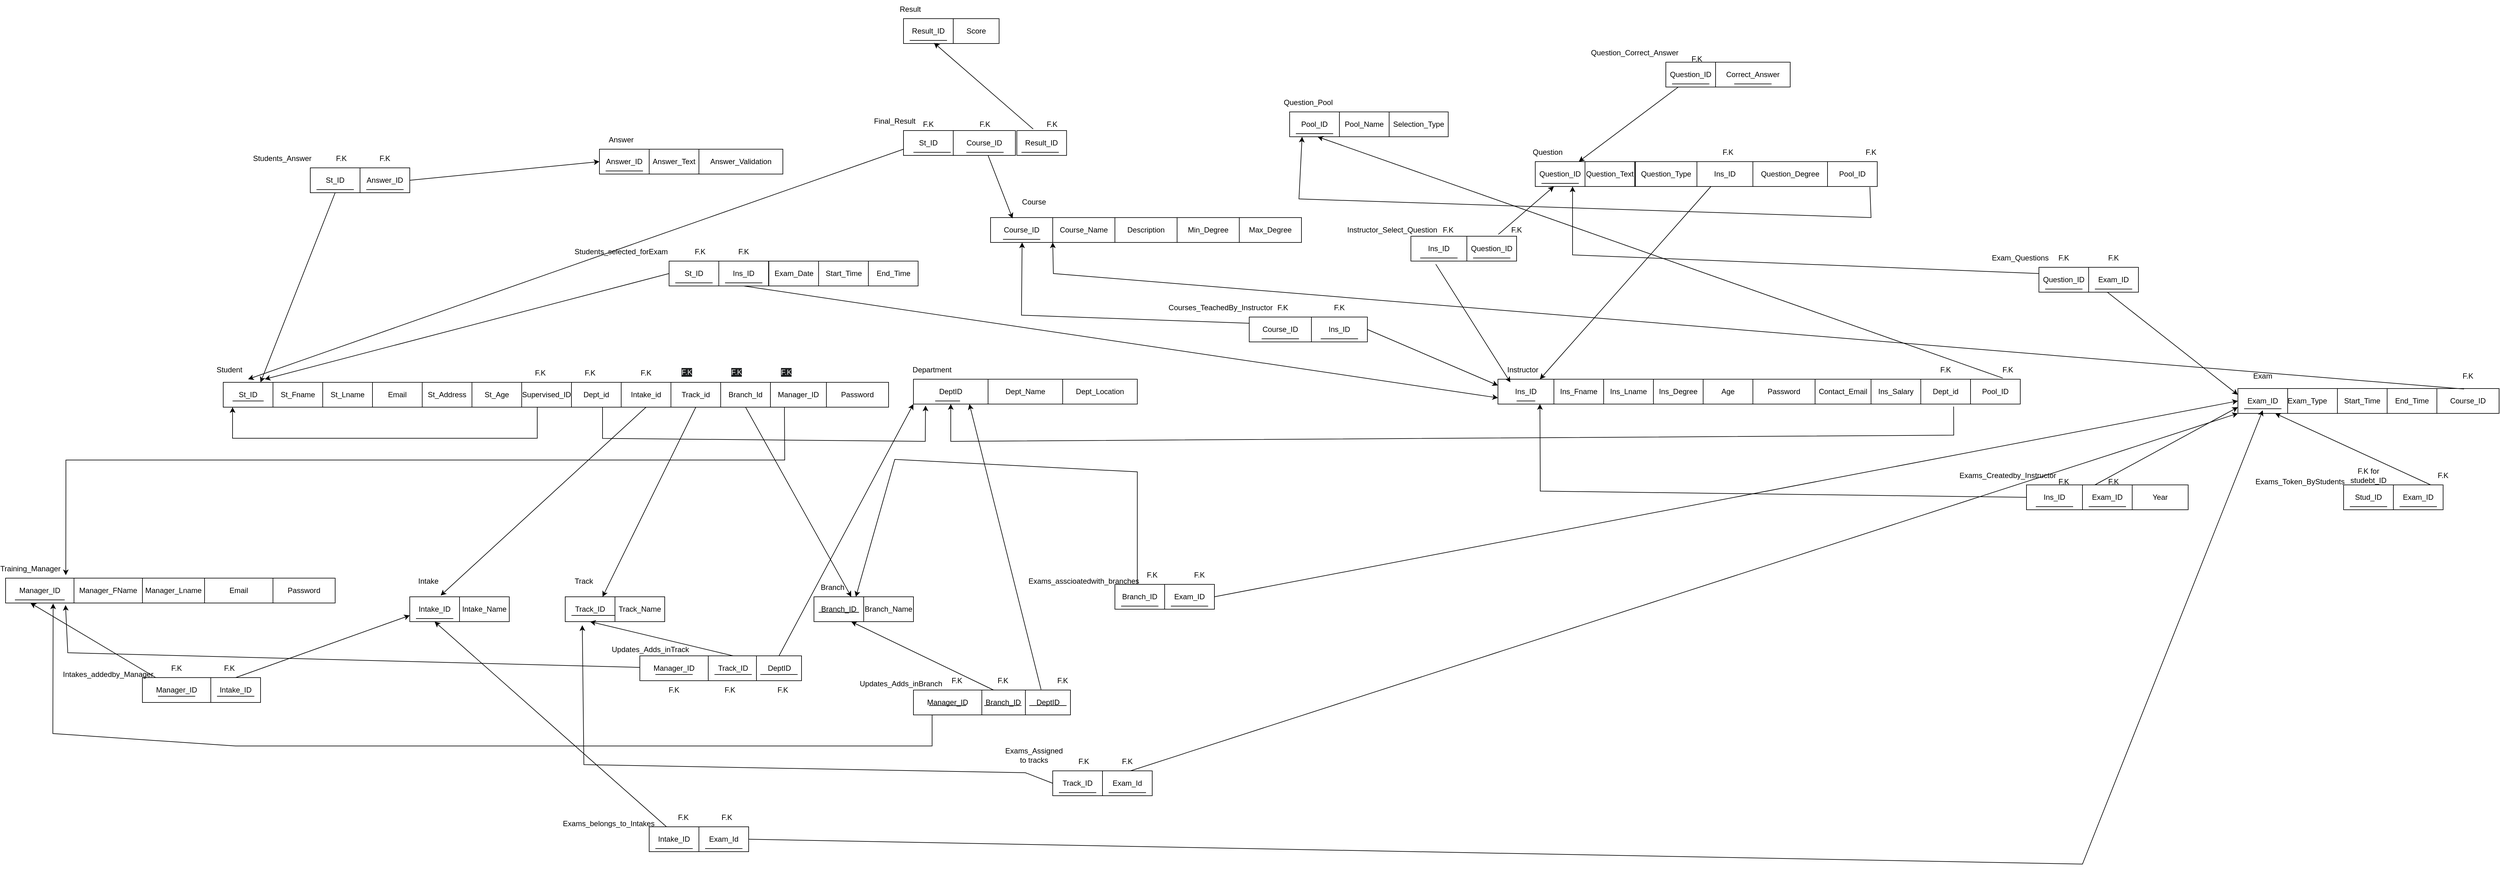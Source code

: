 <mxfile version="24.2.5" type="device">
  <diagram id="-BZ0ff9cZ_Cm8y7vT02F" name="Page-2">
    <mxGraphModel dx="2690" dy="1794" grid="1" gridSize="10" guides="1" tooltips="1" connect="1" arrows="1" fold="1" page="1" pageScale="1" pageWidth="827" pageHeight="1169" background="none" math="0" shadow="0">
      <root>
        <mxCell id="0" />
        <mxCell id="1" parent="0" />
        <mxCell id="wvlJ24B5t-1MsnUAMkos-1" value="DeptID" style="rounded=0;whiteSpace=wrap;html=1;" parent="1" vertex="1">
          <mxGeometry x="40" y="140" width="120" height="40" as="geometry" />
        </mxCell>
        <mxCell id="wvlJ24B5t-1MsnUAMkos-4" value="" style="line;strokeWidth=1;rotatable=0;dashed=0;labelPosition=right;align=left;verticalAlign=middle;spacingTop=0;spacingLeft=6;points=[];portConstraint=eastwest;" parent="1" vertex="1">
          <mxGeometry x="75" y="170" width="40" height="10" as="geometry" />
        </mxCell>
        <mxCell id="a8BJOltBxwC39LnN3ahx-1" value="Dept_Name" style="rounded=0;whiteSpace=wrap;html=1;" parent="1" vertex="1">
          <mxGeometry x="160" y="140" width="120" height="40" as="geometry" />
        </mxCell>
        <mxCell id="a8BJOltBxwC39LnN3ahx-2" value="Dept_Location" style="rounded=0;whiteSpace=wrap;html=1;" parent="1" vertex="1">
          <mxGeometry x="280" y="140" width="120" height="40" as="geometry" />
        </mxCell>
        <mxCell id="hWAsWK3gZAh7LIfFcOfh-1" value="Department" style="text;html=1;align=center;verticalAlign=middle;whiteSpace=wrap;rounded=0;" parent="1" vertex="1">
          <mxGeometry x="40" y="110" width="60" height="30" as="geometry" />
        </mxCell>
        <mxCell id="hWAsWK3gZAh7LIfFcOfh-2" value="Ins_ID" style="rounded=0;whiteSpace=wrap;html=1;" parent="1" vertex="1">
          <mxGeometry x="980" y="140" width="90" height="40" as="geometry" />
        </mxCell>
        <mxCell id="dsHnBPBJ-Kd6LcaZb0Xf-1" value="" style="line;strokeWidth=1;rotatable=0;dashed=0;labelPosition=right;align=left;verticalAlign=middle;spacingTop=0;spacingLeft=6;points=[];portConstraint=eastwest;" parent="1" vertex="1">
          <mxGeometry x="1010" y="170" width="30" height="10" as="geometry" />
        </mxCell>
        <mxCell id="dsHnBPBJ-Kd6LcaZb0Xf-2" value="Ins_Fname" style="rounded=0;whiteSpace=wrap;html=1;" parent="1" vertex="1">
          <mxGeometry x="1070" y="140" width="80" height="40" as="geometry" />
        </mxCell>
        <mxCell id="l9eW3IBBsTHhRa-ebO4m-1" value="Ins_Lname" style="rounded=0;whiteSpace=wrap;html=1;" parent="1" vertex="1">
          <mxGeometry x="1150" y="140" width="80" height="40" as="geometry" />
        </mxCell>
        <mxCell id="l9eW3IBBsTHhRa-ebO4m-2" value="Ins_Degree" style="rounded=0;whiteSpace=wrap;html=1;" parent="1" vertex="1">
          <mxGeometry x="1230" y="140" width="80" height="40" as="geometry" />
        </mxCell>
        <mxCell id="CgHxRMjKi0-11owd-s0B-1" value="Age" style="rounded=0;whiteSpace=wrap;html=1;" parent="1" vertex="1">
          <mxGeometry x="1310" y="140" width="80" height="40" as="geometry" />
        </mxCell>
        <mxCell id="CgHxRMjKi0-11owd-s0B-2" value="Password" style="rounded=0;whiteSpace=wrap;html=1;" parent="1" vertex="1">
          <mxGeometry x="1390" y="140" width="100" height="40" as="geometry" />
        </mxCell>
        <mxCell id="CgHxRMjKi0-11owd-s0B-3" value="Contact_Email" style="rounded=0;whiteSpace=wrap;html=1;" parent="1" vertex="1">
          <mxGeometry x="1490" y="140" width="90" height="40" as="geometry" />
        </mxCell>
        <mxCell id="TL3G5oaM-S1gC9Ldj1g4-2" value="Ins_Salary" style="rounded=0;whiteSpace=wrap;html=1;" parent="1" vertex="1">
          <mxGeometry x="1580" y="140" width="80" height="40" as="geometry" />
        </mxCell>
        <mxCell id="qAX2JoK7tN3CNwDgiRTq-1" value="Dept_id" style="rounded=0;whiteSpace=wrap;html=1;" parent="1" vertex="1">
          <mxGeometry x="1660" y="140" width="80" height="40" as="geometry" />
        </mxCell>
        <mxCell id="qAX2JoK7tN3CNwDgiRTq-2" value="F.K" style="text;html=1;align=center;verticalAlign=middle;whiteSpace=wrap;rounded=0;" parent="1" vertex="1">
          <mxGeometry x="1670" y="110" width="60" height="30" as="geometry" />
        </mxCell>
        <mxCell id="qAX2JoK7tN3CNwDgiRTq-3" value="" style="endArrow=classic;html=1;rounded=0;exitX=0.66;exitY=1.1;exitDx=0;exitDy=0;exitPerimeter=0;entryX=0.5;entryY=1;entryDx=0;entryDy=0;" parent="1" source="qAX2JoK7tN3CNwDgiRTq-1" target="wvlJ24B5t-1MsnUAMkos-1" edge="1">
          <mxGeometry width="50" height="50" relative="1" as="geometry">
            <mxPoint x="1270" y="350" as="sourcePoint" />
            <mxPoint x="70" y="210" as="targetPoint" />
            <Array as="points">
              <mxPoint x="1713" y="230" />
              <mxPoint x="100" y="240" />
            </Array>
          </mxGeometry>
        </mxCell>
        <mxCell id="k8PttnqM8kf9fUnVE_Tl-1" value="Instructor" style="text;html=1;align=center;verticalAlign=middle;whiteSpace=wrap;rounded=0;" parent="1" vertex="1">
          <mxGeometry x="990" y="110" width="60" height="30" as="geometry" />
        </mxCell>
        <mxCell id="k8PttnqM8kf9fUnVE_Tl-3" value="St_ID" style="rounded=0;whiteSpace=wrap;html=1;" parent="1" vertex="1">
          <mxGeometry x="-1070" y="145" width="80" height="40" as="geometry" />
        </mxCell>
        <mxCell id="k8PttnqM8kf9fUnVE_Tl-4" value="St_Fname" style="rounded=0;whiteSpace=wrap;html=1;" parent="1" vertex="1">
          <mxGeometry x="-990" y="145" width="80" height="40" as="geometry" />
        </mxCell>
        <mxCell id="k8PttnqM8kf9fUnVE_Tl-5" value="St_Lname" style="rounded=0;whiteSpace=wrap;html=1;" parent="1" vertex="1">
          <mxGeometry x="-910" y="145" width="80" height="40" as="geometry" />
        </mxCell>
        <mxCell id="k8PttnqM8kf9fUnVE_Tl-6" value="Email" style="rounded=0;whiteSpace=wrap;html=1;" parent="1" vertex="1">
          <mxGeometry x="-830" y="145" width="80" height="40" as="geometry" />
        </mxCell>
        <mxCell id="vXTvfXUfsogu4SpotkyS-1" value="St_Address" style="rounded=0;whiteSpace=wrap;html=1;" parent="1" vertex="1">
          <mxGeometry x="-750" y="145" width="80" height="40" as="geometry" />
        </mxCell>
        <mxCell id="vXTvfXUfsogu4SpotkyS-2" value="St_Age" style="rounded=0;whiteSpace=wrap;html=1;" parent="1" vertex="1">
          <mxGeometry x="-670" y="145" width="80" height="40" as="geometry" />
        </mxCell>
        <mxCell id="vXTvfXUfsogu4SpotkyS-3" value="Supervised_ID" style="rounded=0;whiteSpace=wrap;html=1;" parent="1" vertex="1">
          <mxGeometry x="-590" y="145" width="80" height="40" as="geometry" />
        </mxCell>
        <mxCell id="vXTvfXUfsogu4SpotkyS-4" value="" style="line;strokeWidth=1;rotatable=0;dashed=0;labelPosition=right;align=left;verticalAlign=middle;spacingTop=0;spacingLeft=6;points=[];portConstraint=eastwest;" parent="1" vertex="1">
          <mxGeometry x="-1055" y="170" width="50" height="10" as="geometry" />
        </mxCell>
        <mxCell id="vXTvfXUfsogu4SpotkyS-5" value="Student" style="text;html=1;align=center;verticalAlign=middle;whiteSpace=wrap;rounded=0;" parent="1" vertex="1">
          <mxGeometry x="-1090" y="110" width="60" height="30" as="geometry" />
        </mxCell>
        <mxCell id="vXTvfXUfsogu4SpotkyS-6" value="F.K" style="text;html=1;align=center;verticalAlign=middle;whiteSpace=wrap;rounded=0;" parent="1" vertex="1">
          <mxGeometry x="-590" y="115" width="60" height="30" as="geometry" />
        </mxCell>
        <mxCell id="vXTvfXUfsogu4SpotkyS-8" value="" style="endArrow=classic;html=1;rounded=0;" parent="1" edge="1">
          <mxGeometry width="50" height="50" relative="1" as="geometry">
            <mxPoint x="-565" y="185" as="sourcePoint" />
            <mxPoint x="-1055" y="185" as="targetPoint" />
            <Array as="points">
              <mxPoint x="-565" y="235" />
              <mxPoint x="-695" y="235" />
              <mxPoint x="-1055" y="235" />
            </Array>
          </mxGeometry>
        </mxCell>
        <mxCell id="7Jmrnf3U-qmycfsZ2kTZ-1" value="Dept_id" style="rounded=0;whiteSpace=wrap;html=1;" parent="1" vertex="1">
          <mxGeometry x="-510" y="145" width="80" height="40" as="geometry" />
        </mxCell>
        <mxCell id="7Jmrnf3U-qmycfsZ2kTZ-2" value="F.K" style="text;html=1;align=center;verticalAlign=middle;whiteSpace=wrap;rounded=0;" parent="1" vertex="1">
          <mxGeometry x="-510" y="115" width="60" height="30" as="geometry" />
        </mxCell>
        <mxCell id="VEiVXa7yfGY4IS9369Aq-1" value="" style="endArrow=classic;html=1;rounded=0;entryX=0.162;entryY=1.06;entryDx=0;entryDy=0;entryPerimeter=0;" parent="1" target="wvlJ24B5t-1MsnUAMkos-1" edge="1">
          <mxGeometry width="50" height="50" relative="1" as="geometry">
            <mxPoint x="-460" y="185.2" as="sourcePoint" />
            <mxPoint x="-80" y="185" as="targetPoint" />
            <Array as="points">
              <mxPoint x="-460" y="235.2" />
              <mxPoint x="59" y="240" />
            </Array>
          </mxGeometry>
        </mxCell>
        <mxCell id="XvFHqlHX6NzcbiilA_W_-1" value="Branch_ID" style="rounded=0;whiteSpace=wrap;html=1;" parent="1" vertex="1">
          <mxGeometry x="-120" y="490" width="80" height="40" as="geometry" />
        </mxCell>
        <mxCell id="RYWnw9hEQXMhnf1c4LKz-1" value="" style="line;strokeWidth=1;rotatable=0;dashed=0;labelPosition=right;align=left;verticalAlign=middle;spacingTop=0;spacingLeft=6;points=[];portConstraint=eastwest;" parent="1" vertex="1">
          <mxGeometry x="-112.5" y="510" width="65" height="10" as="geometry" />
        </mxCell>
        <mxCell id="RYWnw9hEQXMhnf1c4LKz-2" value="Branch_Name" style="rounded=0;whiteSpace=wrap;html=1;" parent="1" vertex="1">
          <mxGeometry x="-40" y="490" width="80" height="40" as="geometry" />
        </mxCell>
        <mxCell id="RYWnw9hEQXMhnf1c4LKz-3" value="Track_ID" style="rounded=0;whiteSpace=wrap;html=1;" parent="1" vertex="1">
          <mxGeometry x="-520" y="490" width="80" height="40" as="geometry" />
        </mxCell>
        <mxCell id="RYWnw9hEQXMhnf1c4LKz-4" value="" style="endArrow=none;html=1;rounded=0;" parent="1" edge="1">
          <mxGeometry relative="1" as="geometry">
            <mxPoint x="-510" y="520" as="sourcePoint" />
            <mxPoint x="-440" y="520" as="targetPoint" />
          </mxGeometry>
        </mxCell>
        <mxCell id="RYWnw9hEQXMhnf1c4LKz-5" value="Track_Name" style="rounded=0;whiteSpace=wrap;html=1;" parent="1" vertex="1">
          <mxGeometry x="-440" y="490" width="80" height="40" as="geometry" />
        </mxCell>
        <mxCell id="RYWnw9hEQXMhnf1c4LKz-6" value="Intake_ID" style="rounded=0;whiteSpace=wrap;html=1;" parent="1" vertex="1">
          <mxGeometry x="-770" y="490" width="80" height="40" as="geometry" />
        </mxCell>
        <mxCell id="RYWnw9hEQXMhnf1c4LKz-7" value="" style="line;strokeWidth=1;rotatable=0;dashed=0;labelPosition=right;align=left;verticalAlign=middle;spacingTop=0;spacingLeft=6;points=[];portConstraint=eastwest;" parent="1" vertex="1">
          <mxGeometry x="-760" y="520" width="60" height="10" as="geometry" />
        </mxCell>
        <mxCell id="RYWnw9hEQXMhnf1c4LKz-8" value="Intake_Name" style="rounded=0;whiteSpace=wrap;html=1;" parent="1" vertex="1">
          <mxGeometry x="-690" y="490" width="80" height="40" as="geometry" />
        </mxCell>
        <mxCell id="t_eg9MBSSPMAXhVCp6g8-1" value="Branch_Id" style="rounded=0;whiteSpace=wrap;html=1;" parent="1" vertex="1">
          <mxGeometry x="-270" y="145" width="80" height="40" as="geometry" />
        </mxCell>
        <mxCell id="t_eg9MBSSPMAXhVCp6g8-2" value="F.K" style="text;html=1;align=center;verticalAlign=middle;whiteSpace=wrap;rounded=0;" parent="1" vertex="1">
          <mxGeometry x="-420" y="115" width="60" height="30" as="geometry" />
        </mxCell>
        <mxCell id="M60_p1jwvfa8uFFJm6gg-3" value="Intake_id" style="rounded=0;whiteSpace=wrap;html=1;" parent="1" vertex="1">
          <mxGeometry x="-430" y="145" width="80" height="40" as="geometry" />
        </mxCell>
        <mxCell id="M60_p1jwvfa8uFFJm6gg-4" value="Track_id" style="rounded=0;whiteSpace=wrap;html=1;" parent="1" vertex="1">
          <mxGeometry x="-350" y="145" width="80" height="40" as="geometry" />
        </mxCell>
        <mxCell id="M60_p1jwvfa8uFFJm6gg-5" value="&lt;span style=&quot;color: rgb(240, 240, 240); font-family: Helvetica; font-size: 12px; font-style: normal; font-variant-ligatures: normal; font-variant-caps: normal; font-weight: 400; letter-spacing: normal; orphans: 2; text-align: center; text-indent: 0px; text-transform: none; widows: 2; word-spacing: 0px; -webkit-text-stroke-width: 0px; white-space: normal; background-color: rgb(27, 29, 30); text-decoration-thickness: initial; text-decoration-style: initial; text-decoration-color: initial; display: inline !important; float: none;&quot;&gt;F.K&lt;/span&gt;" style="text;whiteSpace=wrap;html=1;" parent="1" vertex="1">
          <mxGeometry x="-335" y="115" width="50" height="40" as="geometry" />
        </mxCell>
        <mxCell id="M60_p1jwvfa8uFFJm6gg-6" value="&lt;span style=&quot;color: rgb(240, 240, 240); font-family: Helvetica; font-size: 12px; font-style: normal; font-variant-ligatures: normal; font-variant-caps: normal; font-weight: 400; letter-spacing: normal; orphans: 2; text-align: center; text-indent: 0px; text-transform: none; widows: 2; word-spacing: 0px; -webkit-text-stroke-width: 0px; white-space: normal; background-color: rgb(27, 29, 30); text-decoration-thickness: initial; text-decoration-style: initial; text-decoration-color: initial; display: inline !important; float: none;&quot;&gt;F.K&lt;/span&gt;" style="text;whiteSpace=wrap;html=1;" parent="1" vertex="1">
          <mxGeometry x="-255" y="115" width="50" height="40" as="geometry" />
        </mxCell>
        <mxCell id="M60_p1jwvfa8uFFJm6gg-7" value="" style="endArrow=classic;html=1;rounded=0;exitX=0.5;exitY=1;exitDx=0;exitDy=0;entryX=0.75;entryY=0;entryDx=0;entryDy=0;" parent="1" source="t_eg9MBSSPMAXhVCp6g8-1" target="XvFHqlHX6NzcbiilA_W_-1" edge="1">
          <mxGeometry width="50" height="50" relative="1" as="geometry">
            <mxPoint x="-50" y="185" as="sourcePoint" />
            <mxPoint x="-300" y="300" as="targetPoint" />
          </mxGeometry>
        </mxCell>
        <mxCell id="M60_p1jwvfa8uFFJm6gg-8" value="" style="endArrow=classic;html=1;rounded=0;exitX=0.5;exitY=1;exitDx=0;exitDy=0;entryX=0.75;entryY=0;entryDx=0;entryDy=0;" parent="1" source="M60_p1jwvfa8uFFJm6gg-4" target="RYWnw9hEQXMhnf1c4LKz-3" edge="1">
          <mxGeometry width="50" height="50" relative="1" as="geometry">
            <mxPoint x="-370" y="350" as="sourcePoint" />
            <mxPoint x="-150" y="450" as="targetPoint" />
          </mxGeometry>
        </mxCell>
        <mxCell id="M60_p1jwvfa8uFFJm6gg-9" value="" style="endArrow=classic;html=1;rounded=0;exitX=0.5;exitY=1;exitDx=0;exitDy=0;entryX=0.62;entryY=-0.05;entryDx=0;entryDy=0;entryPerimeter=0;" parent="1" source="M60_p1jwvfa8uFFJm6gg-3" target="RYWnw9hEQXMhnf1c4LKz-6" edge="1">
          <mxGeometry width="50" height="50" relative="1" as="geometry">
            <mxPoint x="-370" y="350" as="sourcePoint" />
            <mxPoint x="-320" y="300" as="targetPoint" />
          </mxGeometry>
        </mxCell>
        <mxCell id="M60_p1jwvfa8uFFJm6gg-10" value="Intake" style="text;html=1;align=center;verticalAlign=middle;whiteSpace=wrap;rounded=0;" parent="1" vertex="1">
          <mxGeometry x="-770" y="450" width="60" height="30" as="geometry" />
        </mxCell>
        <mxCell id="M60_p1jwvfa8uFFJm6gg-11" value="Track" style="text;html=1;align=center;verticalAlign=middle;whiteSpace=wrap;rounded=0;" parent="1" vertex="1">
          <mxGeometry x="-520" y="450" width="60" height="30" as="geometry" />
        </mxCell>
        <mxCell id="M60_p1jwvfa8uFFJm6gg-12" value="Branch" style="text;html=1;align=center;verticalAlign=middle;whiteSpace=wrap;rounded=0;" parent="1" vertex="1">
          <mxGeometry x="-120" y="460" width="60" height="30" as="geometry" />
        </mxCell>
        <mxCell id="3qN9uV-imd_ZddtqY5SO-1" value="Manager_ID" style="rounded=0;whiteSpace=wrap;html=1;" parent="1" vertex="1">
          <mxGeometry x="-1420" y="460" width="110" height="40" as="geometry" />
        </mxCell>
        <mxCell id="3qN9uV-imd_ZddtqY5SO-6" value="" style="line;strokeWidth=1;rotatable=0;dashed=0;labelPosition=right;align=left;verticalAlign=middle;spacingTop=0;spacingLeft=6;points=[];portConstraint=eastwest;" parent="1" vertex="1">
          <mxGeometry x="-1405" y="490" width="80" height="10" as="geometry" />
        </mxCell>
        <mxCell id="DEIuSgbLa4sT8vbsFYwq-2" value="Manager_FName" style="rounded=0;whiteSpace=wrap;html=1;" parent="1" vertex="1">
          <mxGeometry x="-1310" y="460" width="110" height="40" as="geometry" />
        </mxCell>
        <mxCell id="66xUK75Aa28wAE4NSw8Y-2" value="Email" style="rounded=0;whiteSpace=wrap;html=1;" parent="1" vertex="1">
          <mxGeometry x="-1100" y="460" width="110" height="40" as="geometry" />
        </mxCell>
        <mxCell id="GfMdhIYGuqRo9XVo6KBL-1" value="Training_Manager" style="text;html=1;align=center;verticalAlign=middle;whiteSpace=wrap;rounded=0;" parent="1" vertex="1">
          <mxGeometry x="-1410" y="430" width="60" height="30" as="geometry" />
        </mxCell>
        <mxCell id="NA5_mN5ObauiuYuVCIMV-1" value="Manager_ID" style="rounded=0;whiteSpace=wrap;html=1;" parent="1" vertex="1">
          <mxGeometry x="-190" y="145" width="90" height="40" as="geometry" />
        </mxCell>
        <mxCell id="NA5_mN5ObauiuYuVCIMV-2" value="&lt;span style=&quot;color: rgb(240, 240, 240); font-family: Helvetica; font-size: 12px; font-style: normal; font-variant-ligatures: normal; font-variant-caps: normal; font-weight: 400; letter-spacing: normal; orphans: 2; text-align: center; text-indent: 0px; text-transform: none; widows: 2; word-spacing: 0px; -webkit-text-stroke-width: 0px; white-space: normal; background-color: rgb(27, 29, 30); text-decoration-thickness: initial; text-decoration-style: initial; text-decoration-color: initial; display: inline !important; float: none;&quot;&gt;F.K&lt;/span&gt;" style="text;whiteSpace=wrap;html=1;" parent="1" vertex="1">
          <mxGeometry x="-175" y="115" width="50" height="40" as="geometry" />
        </mxCell>
        <mxCell id="NA5_mN5ObauiuYuVCIMV-3" value="" style="endArrow=classic;html=1;rounded=0;exitX=0.25;exitY=1;exitDx=0;exitDy=0;entryX=0.88;entryY=-0.12;entryDx=0;entryDy=0;entryPerimeter=0;" parent="1" source="NA5_mN5ObauiuYuVCIMV-1" target="3qN9uV-imd_ZddtqY5SO-1" edge="1">
          <mxGeometry width="50" height="50" relative="1" as="geometry">
            <mxPoint x="-480" y="350" as="sourcePoint" />
            <mxPoint x="-430" y="300" as="targetPoint" />
            <Array as="points">
              <mxPoint x="-167" y="270" />
              <mxPoint x="-1323" y="270" />
              <mxPoint x="-1323" y="310" />
            </Array>
          </mxGeometry>
        </mxCell>
        <mxCell id="XmC6jPj5qANk3hfHi2Rr-1" value="Intake_ID" style="rounded=0;whiteSpace=wrap;html=1;" parent="1" vertex="1">
          <mxGeometry x="-1090" y="620" width="80" height="40" as="geometry" />
        </mxCell>
        <mxCell id="XmC6jPj5qANk3hfHi2Rr-2" value="Manager_ID" style="rounded=0;whiteSpace=wrap;html=1;" parent="1" vertex="1">
          <mxGeometry x="-1200" y="620" width="110" height="40" as="geometry" />
        </mxCell>
        <mxCell id="ZtN8YkpiagrSXIm44f0z-1" value="" style="endArrow=classic;html=1;rounded=0;entryX=0.364;entryY=1;entryDx=0;entryDy=0;entryPerimeter=0;" parent="1" source="XmC6jPj5qANk3hfHi2Rr-2" target="3qN9uV-imd_ZddtqY5SO-1" edge="1">
          <mxGeometry width="50" height="50" relative="1" as="geometry">
            <mxPoint x="-1060" y="480" as="sourcePoint" />
            <mxPoint x="-1010" y="430" as="targetPoint" />
          </mxGeometry>
        </mxCell>
        <mxCell id="ZtN8YkpiagrSXIm44f0z-2" value="" style="endArrow=classic;html=1;rounded=0;exitX=0.5;exitY=0;exitDx=0;exitDy=0;entryX=0;entryY=0.75;entryDx=0;entryDy=0;" parent="1" source="XmC6jPj5qANk3hfHi2Rr-1" target="RYWnw9hEQXMhnf1c4LKz-6" edge="1">
          <mxGeometry width="50" height="50" relative="1" as="geometry">
            <mxPoint x="-1060" y="480" as="sourcePoint" />
            <mxPoint x="-1010" y="430" as="targetPoint" />
          </mxGeometry>
        </mxCell>
        <mxCell id="ZtN8YkpiagrSXIm44f0z-3" value="F.K&lt;span style=&quot;color: rgba(0, 0, 0, 0); font-family: monospace; font-size: 0px; text-align: start; text-wrap: nowrap;&quot;&gt;%3CmxGraphModel%3E%3Croot%3E%3CmxCell%20id%3D%220%22%2F%3E%3CmxCell%20id%3D%221%22%20parent%3D%220%22%2F%3E%3CmxCell%20id%3D%222%22%20value%3D%22Manager_ID%22%20style%3D%22rounded%3D0%3BwhiteSpace%3Dwrap%3Bhtml%3D1%3B%22%20vertex%3D%221%22%20parent%3D%221%22%3E%3CmxGeometry%20x%3D%22-1420%22%20y%3D%22460%22%20width%3D%22110%22%20height%3D%2240%22%20as%3D%22geometry%22%2F%3E%3C%2FmxCell%3E%3C%2Froot%3E%3C%2FmxGraphModel%3E&lt;/span&gt;" style="text;html=1;align=center;verticalAlign=middle;whiteSpace=wrap;rounded=0;" parent="1" vertex="1">
          <mxGeometry x="-1090" y="590" width="60" height="30" as="geometry" />
        </mxCell>
        <mxCell id="ZtN8YkpiagrSXIm44f0z-4" value="F.K&lt;span style=&quot;color: rgba(0, 0, 0, 0); font-family: monospace; font-size: 0px; text-align: start; text-wrap: nowrap;&quot;&gt;%3CmxGraphModel%3E%3Croot%3E%3CmxCell%20id%3D%220%22%2F%3E%3CmxCell%20id%3D%221%22%20parent%3D%220%22%2F%3E%3CmxCell%20id%3D%222%22%20value%3D%22Manager_ID%22%20style%3D%22rounded%3D0%3BwhiteSpace%3Dwrap%3Bhtml%3D1%3B%22%20vertex%3D%221%22%20parent%3D%221%22%3E%3CmxGeometry%20x%3D%22-1420%22%20y%3D%22460%22%20width%3D%22110%22%20height%3D%2240%22%20as%3D%22geometry%22%2F%3E%3C%2FmxCell%3E%3C%2Froot%3E%3C%2FmxGraphModel%3E&lt;/span&gt;" style="text;html=1;align=center;verticalAlign=middle;whiteSpace=wrap;rounded=0;" parent="1" vertex="1">
          <mxGeometry x="-1175" y="590" width="60" height="30" as="geometry" />
        </mxCell>
        <mxCell id="ZtN8YkpiagrSXIm44f0z-5" value="Intakes_addedby_Manager" style="text;html=1;align=center;verticalAlign=middle;whiteSpace=wrap;rounded=0;" parent="1" vertex="1">
          <mxGeometry x="-1285" y="600" width="60" height="30" as="geometry" />
        </mxCell>
        <mxCell id="o4q5HFx3iepvA4pG-e_q-1" value="Track_ID" style="rounded=0;whiteSpace=wrap;html=1;" parent="1" vertex="1">
          <mxGeometry x="-290" y="585" width="80" height="40" as="geometry" />
        </mxCell>
        <mxCell id="o4q5HFx3iepvA4pG-e_q-3" value="DeptID" style="rounded=0;whiteSpace=wrap;html=1;" parent="1" vertex="1">
          <mxGeometry x="-212.5" y="585" width="72.5" height="40" as="geometry" />
        </mxCell>
        <mxCell id="o4q5HFx3iepvA4pG-e_q-4" value="" style="line;strokeWidth=1;rotatable=0;dashed=0;labelPosition=right;align=left;verticalAlign=middle;spacingTop=0;spacingLeft=6;points=[];portConstraint=eastwest;" parent="1" vertex="1">
          <mxGeometry x="-1175" y="645" width="60" height="10" as="geometry" />
        </mxCell>
        <mxCell id="o4q5HFx3iepvA4pG-e_q-5" value="" style="line;strokeWidth=1;rotatable=0;dashed=0;labelPosition=right;align=left;verticalAlign=middle;spacingTop=0;spacingLeft=6;points=[];portConstraint=eastwest;" parent="1" vertex="1">
          <mxGeometry x="-1080" y="645" width="60" height="10" as="geometry" />
        </mxCell>
        <mxCell id="d-JkRksNRORTeoZ-44FY-1" value="Manager_ID" style="rounded=0;whiteSpace=wrap;html=1;" parent="1" vertex="1">
          <mxGeometry x="-400" y="585" width="110" height="40" as="geometry" />
        </mxCell>
        <mxCell id="d-JkRksNRORTeoZ-44FY-2" value="" style="line;strokeWidth=1;rotatable=0;dashed=0;labelPosition=right;align=left;verticalAlign=middle;spacingTop=0;spacingLeft=6;points=[];portConstraint=eastwest;" parent="1" vertex="1">
          <mxGeometry x="-375" y="610" width="60" height="10" as="geometry" />
        </mxCell>
        <mxCell id="d-JkRksNRORTeoZ-44FY-3" value="" style="line;strokeWidth=1;rotatable=0;dashed=0;labelPosition=right;align=left;verticalAlign=middle;spacingTop=0;spacingLeft=6;points=[];portConstraint=eastwest;" parent="1" vertex="1">
          <mxGeometry x="-280" y="610" width="60" height="10" as="geometry" />
        </mxCell>
        <mxCell id="d-JkRksNRORTeoZ-44FY-4" value="" style="line;strokeWidth=1;rotatable=0;dashed=0;labelPosition=right;align=left;verticalAlign=middle;spacingTop=0;spacingLeft=6;points=[];portConstraint=eastwest;" parent="1" vertex="1">
          <mxGeometry x="-206.25" y="610" width="60" height="10" as="geometry" />
        </mxCell>
        <mxCell id="d-JkRksNRORTeoZ-44FY-8" value="Updates_Adds_inTrack" style="text;html=1;align=center;verticalAlign=middle;whiteSpace=wrap;rounded=0;" parent="1" vertex="1">
          <mxGeometry x="-413" y="560" width="60" height="30" as="geometry" />
        </mxCell>
        <mxCell id="d-JkRksNRORTeoZ-44FY-9" value="F.K" style="text;html=1;align=center;verticalAlign=middle;whiteSpace=wrap;rounded=0;" parent="1" vertex="1">
          <mxGeometry x="-375" y="625" width="60" height="30" as="geometry" />
        </mxCell>
        <mxCell id="d-JkRksNRORTeoZ-44FY-10" value="F.K" style="text;html=1;align=center;verticalAlign=middle;whiteSpace=wrap;rounded=0;" parent="1" vertex="1">
          <mxGeometry x="-285" y="625" width="60" height="30" as="geometry" />
        </mxCell>
        <mxCell id="d-JkRksNRORTeoZ-44FY-11" value="F.K" style="text;html=1;align=center;verticalAlign=middle;whiteSpace=wrap;rounded=0;" parent="1" vertex="1">
          <mxGeometry x="-200" y="625" width="60" height="30" as="geometry" />
        </mxCell>
        <mxCell id="d-JkRksNRORTeoZ-44FY-12" value="" style="endArrow=classic;html=1;rounded=0;exitX=0.5;exitY=0;exitDx=0;exitDy=0;entryX=0;entryY=1;entryDx=0;entryDy=0;" parent="1" source="o4q5HFx3iepvA4pG-e_q-3" target="wvlJ24B5t-1MsnUAMkos-1" edge="1">
          <mxGeometry width="50" height="50" relative="1" as="geometry">
            <mxPoint x="-220" y="550" as="sourcePoint" />
            <mxPoint x="-170" y="500" as="targetPoint" />
          </mxGeometry>
        </mxCell>
        <mxCell id="d-JkRksNRORTeoZ-44FY-13" value="" style="endArrow=classic;html=1;rounded=0;exitX=0.5;exitY=0;exitDx=0;exitDy=0;entryX=0.5;entryY=1;entryDx=0;entryDy=0;" parent="1" source="o4q5HFx3iepvA4pG-e_q-1" target="RYWnw9hEQXMhnf1c4LKz-3" edge="1">
          <mxGeometry width="50" height="50" relative="1" as="geometry">
            <mxPoint x="-330" y="470" as="sourcePoint" />
            <mxPoint x="-460" y="530" as="targetPoint" />
          </mxGeometry>
        </mxCell>
        <mxCell id="d-JkRksNRORTeoZ-44FY-16" value="" style="endArrow=classic;html=1;rounded=0;entryX=0.876;entryY=1.08;entryDx=0;entryDy=0;entryPerimeter=0;" parent="1" source="d-JkRksNRORTeoZ-44FY-1" target="3qN9uV-imd_ZddtqY5SO-1" edge="1">
          <mxGeometry width="50" height="50" relative="1" as="geometry">
            <mxPoint x="-390" y="630" as="sourcePoint" />
            <mxPoint x="-700" y="420" as="targetPoint" />
            <Array as="points">
              <mxPoint x="-1320" y="580" />
            </Array>
          </mxGeometry>
        </mxCell>
        <mxCell id="24L-oZINn5mbl_H1Rf0T-1" value="DeptID" style="rounded=0;whiteSpace=wrap;html=1;" parent="1" vertex="1">
          <mxGeometry x="220" y="640" width="72.5" height="40" as="geometry" />
        </mxCell>
        <mxCell id="24L-oZINn5mbl_H1Rf0T-2" value="" style="line;strokeWidth=1;rotatable=0;dashed=0;labelPosition=right;align=left;verticalAlign=middle;spacingTop=0;spacingLeft=6;points=[];portConstraint=eastwest;" parent="1" vertex="1">
          <mxGeometry x="226.25" y="660" width="60" height="10" as="geometry" />
        </mxCell>
        <mxCell id="gEu2iFmj4NBLC9SXNSLi-1" value="Branch_ID" style="rounded=0;whiteSpace=wrap;html=1;" parent="1" vertex="1">
          <mxGeometry x="147.5" y="640" width="72.5" height="40" as="geometry" />
        </mxCell>
        <mxCell id="gEu2iFmj4NBLC9SXNSLi-2" value="Manager_ID" style="rounded=0;whiteSpace=wrap;html=1;" parent="1" vertex="1">
          <mxGeometry x="40" y="640" width="110" height="40" as="geometry" />
        </mxCell>
        <mxCell id="gEu2iFmj4NBLC9SXNSLi-3" value="" style="line;strokeWidth=1;rotatable=0;dashed=0;labelPosition=right;align=left;verticalAlign=middle;spacingTop=0;spacingLeft=6;points=[];portConstraint=eastwest;" parent="1" vertex="1">
          <mxGeometry x="153.75" y="660" width="60" height="10" as="geometry" />
        </mxCell>
        <mxCell id="gEu2iFmj4NBLC9SXNSLi-4" value="" style="line;strokeWidth=1;rotatable=0;dashed=0;labelPosition=right;align=left;verticalAlign=middle;spacingTop=0;spacingLeft=6;points=[];portConstraint=eastwest;" parent="1" vertex="1">
          <mxGeometry x="65" y="660" width="60" height="10" as="geometry" />
        </mxCell>
        <mxCell id="gEu2iFmj4NBLC9SXNSLi-5" value="F.K" style="text;html=1;align=center;verticalAlign=middle;whiteSpace=wrap;rounded=0;" parent="1" vertex="1">
          <mxGeometry x="80" y="610" width="60" height="30" as="geometry" />
        </mxCell>
        <mxCell id="gEu2iFmj4NBLC9SXNSLi-6" value="F.K" style="text;html=1;align=center;verticalAlign=middle;whiteSpace=wrap;rounded=0;" parent="1" vertex="1">
          <mxGeometry x="153.75" y="610" width="60" height="30" as="geometry" />
        </mxCell>
        <mxCell id="gEu2iFmj4NBLC9SXNSLi-7" value="F.K" style="text;html=1;align=center;verticalAlign=middle;whiteSpace=wrap;rounded=0;" parent="1" vertex="1">
          <mxGeometry x="250" y="610" width="60" height="30" as="geometry" />
        </mxCell>
        <mxCell id="gEu2iFmj4NBLC9SXNSLi-8" value="" style="endArrow=classic;html=1;rounded=0;entryX=0.75;entryY=1;entryDx=0;entryDy=0;exitX=0.348;exitY=-0.02;exitDx=0;exitDy=0;exitPerimeter=0;" parent="1" source="24L-oZINn5mbl_H1Rf0T-1" target="wvlJ24B5t-1MsnUAMkos-1" edge="1">
          <mxGeometry width="50" height="50" relative="1" as="geometry">
            <mxPoint x="-30" y="480" as="sourcePoint" />
            <mxPoint x="20" y="430" as="targetPoint" />
          </mxGeometry>
        </mxCell>
        <mxCell id="gEu2iFmj4NBLC9SXNSLi-9" value="" style="endArrow=classic;html=1;rounded=0;exitX=0.25;exitY=1;exitDx=0;exitDy=0;entryX=0.75;entryY=1;entryDx=0;entryDy=0;" parent="1" source="gEu2iFmj4NBLC9SXNSLi-6" target="XvFHqlHX6NzcbiilA_W_-1" edge="1">
          <mxGeometry width="50" height="50" relative="1" as="geometry">
            <mxPoint x="-30" y="480" as="sourcePoint" />
            <mxPoint x="80" y="360" as="targetPoint" />
          </mxGeometry>
        </mxCell>
        <mxCell id="gEu2iFmj4NBLC9SXNSLi-10" value="" style="endArrow=classic;html=1;rounded=0;entryX=0.695;entryY=1.02;entryDx=0;entryDy=0;entryPerimeter=0;" parent="1" target="3qN9uV-imd_ZddtqY5SO-1" edge="1">
          <mxGeometry width="50" height="50" relative="1" as="geometry">
            <mxPoint x="70" y="680" as="sourcePoint" />
            <mxPoint x="20" y="430" as="targetPoint" />
            <Array as="points">
              <mxPoint x="70" y="730" />
              <mxPoint x="-1050" y="730" />
              <mxPoint x="-1344" y="710" />
            </Array>
          </mxGeometry>
        </mxCell>
        <mxCell id="gEu2iFmj4NBLC9SXNSLi-11" value="Updates_Adds_inBranch" style="text;html=1;align=center;verticalAlign=middle;whiteSpace=wrap;rounded=0;" parent="1" vertex="1">
          <mxGeometry x="-10" y="615" width="60" height="30" as="geometry" />
        </mxCell>
        <mxCell id="PVdsulRRoyRLGpbpPCfO-1" value="Exam_ID" style="rounded=0;whiteSpace=wrap;html=1;" parent="1" vertex="1">
          <mxGeometry x="2170" y="155" width="80" height="40" as="geometry" />
        </mxCell>
        <mxCell id="PVdsulRRoyRLGpbpPCfO-2" value="Exam_Type&lt;span style=&quot;white-space: pre;&quot;&gt;&#x9;&lt;/span&gt;" style="rounded=0;whiteSpace=wrap;html=1;" parent="1" vertex="1">
          <mxGeometry x="2250" y="155" width="80" height="40" as="geometry" />
        </mxCell>
        <mxCell id="PVdsulRRoyRLGpbpPCfO-3" value="" style="line;strokeWidth=1;rotatable=0;dashed=0;labelPosition=right;align=left;verticalAlign=middle;spacingTop=0;spacingLeft=6;points=[];portConstraint=eastwest;" parent="1" vertex="1">
          <mxGeometry x="2180" y="185" width="60" height="5" as="geometry" />
        </mxCell>
        <mxCell id="MM9dPRIQdWDCT4B-1vAp-1" value="Start_Time" style="rounded=0;whiteSpace=wrap;html=1;" parent="1" vertex="1">
          <mxGeometry x="2330" y="155" width="80" height="40" as="geometry" />
        </mxCell>
        <mxCell id="MM9dPRIQdWDCT4B-1vAp-2" value="End_Time" style="rounded=0;whiteSpace=wrap;html=1;" parent="1" vertex="1">
          <mxGeometry x="2410" y="155" width="80" height="40" as="geometry" />
        </mxCell>
        <mxCell id="2xYf6BJAELaaOjBnpNOu-2" value="Exam" style="text;html=1;align=center;verticalAlign=middle;whiteSpace=wrap;rounded=0;" parent="1" vertex="1">
          <mxGeometry x="2180" y="120" width="60" height="30" as="geometry" />
        </mxCell>
        <mxCell id="ZMIodbei1cw6DdwBc5Od-1" value="Exam_ID" style="rounded=0;whiteSpace=wrap;html=1;" parent="1" vertex="1">
          <mxGeometry x="1920" y="310" width="80" height="40" as="geometry" />
        </mxCell>
        <mxCell id="ZMIodbei1cw6DdwBc5Od-2" value="" style="line;strokeWidth=1;rotatable=0;dashed=0;labelPosition=right;align=left;verticalAlign=middle;spacingTop=0;spacingLeft=6;points=[];portConstraint=eastwest;" parent="1" vertex="1">
          <mxGeometry x="1930" y="340" width="60" height="10" as="geometry" />
        </mxCell>
        <mxCell id="ZMIodbei1cw6DdwBc5Od-3" value="Ins_ID" style="rounded=0;whiteSpace=wrap;html=1;" parent="1" vertex="1">
          <mxGeometry x="1830" y="310" width="90" height="40" as="geometry" />
        </mxCell>
        <mxCell id="ZMIodbei1cw6DdwBc5Od-4" value="Year" style="rounded=0;whiteSpace=wrap;html=1;" parent="1" vertex="1">
          <mxGeometry x="2000" y="310" width="90" height="40" as="geometry" />
        </mxCell>
        <mxCell id="ZMIodbei1cw6DdwBc5Od-5" value="" style="line;strokeWidth=1;rotatable=0;dashed=0;labelPosition=right;align=left;verticalAlign=middle;spacingTop=0;spacingLeft=6;points=[];portConstraint=eastwest;" parent="1" vertex="1">
          <mxGeometry x="1845" y="340" width="60" height="10" as="geometry" />
        </mxCell>
        <mxCell id="ZMIodbei1cw6DdwBc5Od-6" value="" style="endArrow=classic;html=1;rounded=0;exitX=0;exitY=0.5;exitDx=0;exitDy=0;entryX=0.75;entryY=1;entryDx=0;entryDy=0;" parent="1" source="ZMIodbei1cw6DdwBc5Od-3" target="hWAsWK3gZAh7LIfFcOfh-2" edge="1">
          <mxGeometry width="50" height="50" relative="1" as="geometry">
            <mxPoint x="1650" y="80" as="sourcePoint" />
            <mxPoint x="1700" y="30" as="targetPoint" />
            <Array as="points">
              <mxPoint x="1048" y="320" />
              <mxPoint x="1048" y="290" />
            </Array>
          </mxGeometry>
        </mxCell>
        <mxCell id="ZMIodbei1cw6DdwBc5Od-7" value="" style="endArrow=classic;html=1;rounded=0;exitX=0.25;exitY=0;exitDx=0;exitDy=0;entryX=0;entryY=0.75;entryDx=0;entryDy=0;" parent="1" source="ZMIodbei1cw6DdwBc5Od-1" target="PVdsulRRoyRLGpbpPCfO-1" edge="1">
          <mxGeometry width="50" height="50" relative="1" as="geometry">
            <mxPoint x="1650" y="80" as="sourcePoint" />
            <mxPoint x="1700" y="30" as="targetPoint" />
          </mxGeometry>
        </mxCell>
        <mxCell id="ZMIodbei1cw6DdwBc5Od-8" value="F.K" style="text;html=1;align=center;verticalAlign=middle;whiteSpace=wrap;rounded=0;" parent="1" vertex="1">
          <mxGeometry x="1860" y="290" width="60" height="30" as="geometry" />
        </mxCell>
        <mxCell id="ZMIodbei1cw6DdwBc5Od-9" value="F.K" style="text;html=1;align=center;verticalAlign=middle;whiteSpace=wrap;rounded=0;" parent="1" vertex="1">
          <mxGeometry x="1940" y="290" width="60" height="30" as="geometry" />
        </mxCell>
        <mxCell id="ZMIodbei1cw6DdwBc5Od-10" value="Exams_Createdby_Instructor" style="text;html=1;align=center;verticalAlign=middle;whiteSpace=wrap;rounded=0;" parent="1" vertex="1">
          <mxGeometry x="1770" y="280" width="60" height="30" as="geometry" />
        </mxCell>
        <mxCell id="HiHw4JsrDSladpEvyTGX-1" value="Question_ID" style="rounded=0;whiteSpace=wrap;html=1;" parent="1" vertex="1">
          <mxGeometry x="1040" y="-210" width="80" height="40" as="geometry" />
        </mxCell>
        <mxCell id="HiHw4JsrDSladpEvyTGX-2" value="" style="line;strokeWidth=1;rotatable=0;dashed=0;labelPosition=right;align=left;verticalAlign=middle;spacingTop=0;spacingLeft=6;points=[];portConstraint=eastwest;" parent="1" vertex="1">
          <mxGeometry x="1050" y="-180" width="60" height="10" as="geometry" />
        </mxCell>
        <mxCell id="HiHw4JsrDSladpEvyTGX-4" value="Question_Text" style="rounded=0;whiteSpace=wrap;html=1;" parent="1" vertex="1">
          <mxGeometry x="1120" y="-210" width="80" height="40" as="geometry" />
        </mxCell>
        <mxCell id="HiHw4JsrDSladpEvyTGX-5" value="Question_Type" style="rounded=0;whiteSpace=wrap;html=1;" parent="1" vertex="1">
          <mxGeometry x="1201" y="-210" width="99" height="40" as="geometry" />
        </mxCell>
        <mxCell id="HiHw4JsrDSladpEvyTGX-6" value="Question" style="text;html=1;align=center;verticalAlign=middle;whiteSpace=wrap;rounded=0;" parent="1" vertex="1">
          <mxGeometry x="1030" y="-240" width="60" height="30" as="geometry" />
        </mxCell>
        <mxCell id="HiHw4JsrDSladpEvyTGX-7" value="Question_ID" style="rounded=0;whiteSpace=wrap;html=1;" parent="1" vertex="1">
          <mxGeometry x="1250" y="-370" width="80" height="40" as="geometry" />
        </mxCell>
        <mxCell id="HiHw4JsrDSladpEvyTGX-8" value="" style="endArrow=classic;html=1;rounded=0;exitX=0.25;exitY=1;exitDx=0;exitDy=0;entryX=0.875;entryY=0;entryDx=0;entryDy=0;entryPerimeter=0;" parent="1" source="HiHw4JsrDSladpEvyTGX-7" target="HiHw4JsrDSladpEvyTGX-1" edge="1">
          <mxGeometry width="50" height="50" relative="1" as="geometry">
            <mxPoint x="1410" y="-50" as="sourcePoint" />
            <mxPoint x="1460" y="-100" as="targetPoint" />
          </mxGeometry>
        </mxCell>
        <mxCell id="HiHw4JsrDSladpEvyTGX-9" value="" style="line;strokeWidth=1;rotatable=0;dashed=0;labelPosition=right;align=left;verticalAlign=middle;spacingTop=0;spacingLeft=6;points=[];portConstraint=eastwest;" parent="1" vertex="1">
          <mxGeometry x="1260" y="-340" width="60" height="10" as="geometry" />
        </mxCell>
        <mxCell id="HiHw4JsrDSladpEvyTGX-10" value="Correct_Answer" style="rounded=0;whiteSpace=wrap;html=1;" parent="1" vertex="1">
          <mxGeometry x="1330" y="-370" width="120" height="40" as="geometry" />
        </mxCell>
        <mxCell id="HiHw4JsrDSladpEvyTGX-11" value="F.K" style="text;html=1;align=center;verticalAlign=middle;whiteSpace=wrap;rounded=0;" parent="1" vertex="1">
          <mxGeometry x="1270" y="-390" width="60" height="30" as="geometry" />
        </mxCell>
        <mxCell id="HiHw4JsrDSladpEvyTGX-12" value="Question_Correct_Answer" style="text;html=1;align=center;verticalAlign=middle;whiteSpace=wrap;rounded=0;" parent="1" vertex="1">
          <mxGeometry x="1170" y="-400" width="60" height="30" as="geometry" />
        </mxCell>
        <mxCell id="HiHw4JsrDSladpEvyTGX-13" value="" style="line;strokeWidth=1;rotatable=0;dashed=0;labelPosition=right;align=left;verticalAlign=middle;spacingTop=0;spacingLeft=6;points=[];portConstraint=eastwest;" parent="1" vertex="1">
          <mxGeometry x="1360" y="-340" width="60" height="10" as="geometry" />
        </mxCell>
        <mxCell id="fCZqRz_6zcYw7XJbJvop-1" value="Exam_ID" style="rounded=0;whiteSpace=wrap;html=1;" parent="1" vertex="1">
          <mxGeometry x="1930" y="-40" width="80" height="40" as="geometry" />
        </mxCell>
        <mxCell id="fCZqRz_6zcYw7XJbJvop-2" value="" style="line;strokeWidth=1;rotatable=0;dashed=0;labelPosition=right;align=left;verticalAlign=middle;spacingTop=0;spacingLeft=6;points=[];portConstraint=eastwest;" parent="1" vertex="1">
          <mxGeometry x="1940" y="-10" width="60" height="10" as="geometry" />
        </mxCell>
        <mxCell id="fCZqRz_6zcYw7XJbJvop-3" value="Question_ID" style="rounded=0;whiteSpace=wrap;html=1;" parent="1" vertex="1">
          <mxGeometry x="1850" y="-40" width="80" height="40" as="geometry" />
        </mxCell>
        <mxCell id="BD0YeRxPt6IKmZhTOPkM-1" value="" style="line;strokeWidth=1;rotatable=0;dashed=0;labelPosition=right;align=left;verticalAlign=middle;spacingTop=0;spacingLeft=6;points=[];portConstraint=eastwest;" parent="1" vertex="1">
          <mxGeometry x="1860" y="-10" width="60" height="10" as="geometry" />
        </mxCell>
        <mxCell id="BD0YeRxPt6IKmZhTOPkM-2" value="" style="endArrow=classic;html=1;rounded=0;entryX=0.833;entryY=1;entryDx=0;entryDy=0;entryPerimeter=0;exitX=0;exitY=0.25;exitDx=0;exitDy=0;" parent="1" source="fCZqRz_6zcYw7XJbJvop-3" target="HiHw4JsrDSladpEvyTGX-2" edge="1">
          <mxGeometry width="50" height="50" relative="1" as="geometry">
            <mxPoint x="1350" y="80" as="sourcePoint" />
            <mxPoint x="1400" y="30" as="targetPoint" />
            <Array as="points">
              <mxPoint x="1100" y="-60" />
            </Array>
          </mxGeometry>
        </mxCell>
        <mxCell id="BD0YeRxPt6IKmZhTOPkM-3" value="F.K" style="text;html=1;align=center;verticalAlign=middle;whiteSpace=wrap;rounded=0;" parent="1" vertex="1">
          <mxGeometry x="1860" y="-70" width="60" height="30" as="geometry" />
        </mxCell>
        <mxCell id="BD0YeRxPt6IKmZhTOPkM-4" value="F.K" style="text;html=1;align=center;verticalAlign=middle;whiteSpace=wrap;rounded=0;" parent="1" vertex="1">
          <mxGeometry x="1940" y="-70" width="60" height="30" as="geometry" />
        </mxCell>
        <mxCell id="BD0YeRxPt6IKmZhTOPkM-5" value="Exam_Questions" style="text;html=1;align=center;verticalAlign=middle;whiteSpace=wrap;rounded=0;" parent="1" vertex="1">
          <mxGeometry x="1790" y="-70" width="60" height="30" as="geometry" />
        </mxCell>
        <mxCell id="BD0YeRxPt6IKmZhTOPkM-6" value="" style="endArrow=classic;html=1;rounded=0;entryX=0;entryY=0.25;entryDx=0;entryDy=0;exitX=0.333;exitY=1;exitDx=0;exitDy=0;exitPerimeter=0;" parent="1" source="fCZqRz_6zcYw7XJbJvop-2" target="PVdsulRRoyRLGpbpPCfO-1" edge="1">
          <mxGeometry width="50" height="50" relative="1" as="geometry">
            <mxPoint x="1840" y="80" as="sourcePoint" />
            <mxPoint x="1890" y="30" as="targetPoint" />
          </mxGeometry>
        </mxCell>
        <mxCell id="BD0YeRxPt6IKmZhTOPkM-9" value="Course_ID" style="rounded=0;whiteSpace=wrap;html=1;" parent="1" vertex="1">
          <mxGeometry x="164" y="-120" width="100" height="40" as="geometry" />
        </mxCell>
        <mxCell id="BD0YeRxPt6IKmZhTOPkM-10" value="" style="line;strokeWidth=1;rotatable=0;dashed=0;labelPosition=right;align=left;verticalAlign=middle;spacingTop=0;spacingLeft=6;points=[];portConstraint=eastwest;" parent="1" vertex="1">
          <mxGeometry x="184" y="-90" width="60" height="10" as="geometry" />
        </mxCell>
        <mxCell id="BD0YeRxPt6IKmZhTOPkM-11" value="Course_Name" style="rounded=0;whiteSpace=wrap;html=1;" parent="1" vertex="1">
          <mxGeometry x="264" y="-120" width="100" height="40" as="geometry" />
        </mxCell>
        <mxCell id="FtYcKHO0fLPF8NyA8b5Q-1" value="Description" style="rounded=0;whiteSpace=wrap;html=1;" parent="1" vertex="1">
          <mxGeometry x="364" y="-120" width="100" height="40" as="geometry" />
        </mxCell>
        <mxCell id="DevgUNL8vZQbwlLUaEUz-1" value="Min_Degree" style="rounded=0;whiteSpace=wrap;html=1;" parent="1" vertex="1">
          <mxGeometry x="464" y="-120" width="100" height="40" as="geometry" />
        </mxCell>
        <mxCell id="0F-_UoY0goJxrbw2aQle-1" value="Max_Degree" style="rounded=0;whiteSpace=wrap;html=1;" parent="1" vertex="1">
          <mxGeometry x="564" y="-120" width="100" height="40" as="geometry" />
        </mxCell>
        <mxCell id="2WNXLnU8BH67RViTWZR8-1" value="Course" style="text;html=1;align=center;verticalAlign=middle;whiteSpace=wrap;rounded=0;" parent="1" vertex="1">
          <mxGeometry x="204" y="-160" width="60" height="30" as="geometry" />
        </mxCell>
        <mxCell id="2WNXLnU8BH67RViTWZR8-2" value="Course_ID" style="rounded=0;whiteSpace=wrap;html=1;" parent="1" vertex="1">
          <mxGeometry x="580" y="40" width="100" height="40" as="geometry" />
        </mxCell>
        <mxCell id="2WNXLnU8BH67RViTWZR8-3" value="" style="line;strokeWidth=1;rotatable=0;dashed=0;labelPosition=right;align=left;verticalAlign=middle;spacingTop=0;spacingLeft=6;points=[];portConstraint=eastwest;" parent="1" vertex="1">
          <mxGeometry x="600" y="70" width="60" height="10" as="geometry" />
        </mxCell>
        <mxCell id="2WNXLnU8BH67RViTWZR8-4" value="" style="endArrow=classic;html=1;rounded=0;exitX=0;exitY=0.25;exitDx=0;exitDy=0;entryX=0.87;entryY=1.075;entryDx=0;entryDy=0;entryPerimeter=0;" parent="1" source="2WNXLnU8BH67RViTWZR8-2" edge="1">
          <mxGeometry width="50" height="50" relative="1" as="geometry">
            <mxPoint x="543.75" y="47" as="sourcePoint" />
            <mxPoint x="214.75" y="-80" as="targetPoint" />
            <Array as="points">
              <mxPoint x="213.75" y="37" />
            </Array>
          </mxGeometry>
        </mxCell>
        <mxCell id="2WNXLnU8BH67RViTWZR8-5" value="Ins_ID" style="rounded=0;whiteSpace=wrap;html=1;" parent="1" vertex="1">
          <mxGeometry x="680" y="40" width="90" height="40" as="geometry" />
        </mxCell>
        <mxCell id="2WNXLnU8BH67RViTWZR8-7" value="" style="line;strokeWidth=1;rotatable=0;dashed=0;labelPosition=right;align=left;verticalAlign=middle;spacingTop=0;spacingLeft=6;points=[];portConstraint=eastwest;" parent="1" vertex="1">
          <mxGeometry x="695" y="70" width="60" height="10" as="geometry" />
        </mxCell>
        <mxCell id="2WNXLnU8BH67RViTWZR8-8" value="" style="endArrow=classic;html=1;rounded=0;entryX=0;entryY=0.25;entryDx=0;entryDy=0;exitX=1;exitY=0.5;exitDx=0;exitDy=0;" parent="1" source="2WNXLnU8BH67RViTWZR8-5" target="hWAsWK3gZAh7LIfFcOfh-2" edge="1">
          <mxGeometry width="50" height="50" relative="1" as="geometry">
            <mxPoint x="610" y="-50" as="sourcePoint" />
            <mxPoint x="660" y="-100" as="targetPoint" />
          </mxGeometry>
        </mxCell>
        <mxCell id="2WNXLnU8BH67RViTWZR8-9" value="F.K&lt;span style=&quot;color: rgba(0, 0, 0, 0); font-family: monospace; font-size: 0px; text-align: start; text-wrap: nowrap;&quot;&gt;%3CmxGraphModel%3E%3Croot%3E%3CmxCell%20id%3D%220%22%2F%3E%3CmxCell%20id%3D%221%22%20parent%3D%220%22%2F%3E%3CmxCell%20id%3D%222%22%20value%3D%22Ins_ID%22%20style%3D%22rounded%3D0%3BwhiteSpace%3Dwrap%3Bhtml%3D1%3B%22%20vertex%3D%221%22%20parent%3D%221%22%3E%3CmxGeometry%20x%3D%22980%22%20y%3D%22140%22%20width%3D%2290%22%20height%3D%2240%22%20as%3D%22geometry%22%2F%3E%3C%2FmxCell%3E%3C%2Froot%3E%3C%2FmxGraphModel%3E&lt;/span&gt;" style="text;html=1;align=center;verticalAlign=middle;whiteSpace=wrap;rounded=0;" parent="1" vertex="1">
          <mxGeometry x="604" y="10" width="60" height="30" as="geometry" />
        </mxCell>
        <mxCell id="2WNXLnU8BH67RViTWZR8-10" value="F.K&lt;span style=&quot;color: rgba(0, 0, 0, 0); font-family: monospace; font-size: 0px; text-align: start; text-wrap: nowrap;&quot;&gt;%3CmxGraphModel%3E%3Croot%3E%3CmxCell%20id%3D%220%22%2F%3E%3CmxCell%20id%3D%221%22%20parent%3D%220%22%2F%3E%3CmxCell%20id%3D%222%22%20value%3D%22Ins_ID%22%20style%3D%22rounded%3D0%3BwhiteSpace%3Dwrap%3Bhtml%3D1%3B%22%20vertex%3D%221%22%20parent%3D%221%22%3E%3CmxGeometry%20x%3D%22980%22%20y%3D%22140%22%20width%3D%2290%22%20height%3D%2240%22%20as%3D%22geometry%22%2F%3E%3C%2FmxCell%3E%3C%2Froot%3E%3C%2FmxGraphModel%3E&lt;/span&gt;" style="text;html=1;align=center;verticalAlign=middle;whiteSpace=wrap;rounded=0;" parent="1" vertex="1">
          <mxGeometry x="695" y="10" width="60" height="30" as="geometry" />
        </mxCell>
        <mxCell id="2WNXLnU8BH67RViTWZR8-11" value="Courses_TeachedBy_Instructor" style="text;html=1;align=center;verticalAlign=middle;whiteSpace=wrap;rounded=0;" parent="1" vertex="1">
          <mxGeometry x="504" y="10" width="60" height="30" as="geometry" />
        </mxCell>
        <mxCell id="2WNXLnU8BH67RViTWZR8-12" value="Course_ID" style="rounded=0;whiteSpace=wrap;html=1;" parent="1" vertex="1">
          <mxGeometry x="2490" y="155" width="100" height="40" as="geometry" />
        </mxCell>
        <mxCell id="2WNXLnU8BH67RViTWZR8-13" value="F.K" style="text;html=1;align=center;verticalAlign=middle;whiteSpace=wrap;rounded=0;" parent="1" vertex="1">
          <mxGeometry x="2510" y="120" width="60" height="30" as="geometry" />
        </mxCell>
        <mxCell id="2WNXLnU8BH67RViTWZR8-14" value="" style="endArrow=classic;html=1;rounded=0;exitX=0.436;exitY=0.02;exitDx=0;exitDy=0;entryX=0.75;entryY=1;entryDx=0;entryDy=0;exitPerimeter=0;" parent="1" source="2WNXLnU8BH67RViTWZR8-12" edge="1">
          <mxGeometry width="50" height="50" relative="1" as="geometry">
            <mxPoint x="2735" y="155" as="sourcePoint" />
            <mxPoint x="264" y="-80" as="targetPoint" />
            <Array as="points">
              <mxPoint x="265" y="-30" />
            </Array>
          </mxGeometry>
        </mxCell>
        <mxCell id="2WNXLnU8BH67RViTWZR8-15" value="Ins_ID" style="rounded=0;whiteSpace=wrap;html=1;" parent="1" vertex="1">
          <mxGeometry x="1300" y="-210" width="90" height="40" as="geometry" />
        </mxCell>
        <mxCell id="2WNXLnU8BH67RViTWZR8-16" value="F.K" style="text;html=1;align=center;verticalAlign=middle;whiteSpace=wrap;rounded=0;" parent="1" vertex="1">
          <mxGeometry x="1320" y="-240" width="60" height="30" as="geometry" />
        </mxCell>
        <mxCell id="2WNXLnU8BH67RViTWZR8-17" value="Question_Degree" style="rounded=0;whiteSpace=wrap;html=1;" parent="1" vertex="1">
          <mxGeometry x="1390" y="-210" width="120" height="40" as="geometry" />
        </mxCell>
        <mxCell id="2WNXLnU8BH67RViTWZR8-18" value="" style="endArrow=classic;html=1;rounded=0;exitX=0.25;exitY=1;exitDx=0;exitDy=0;entryX=0.75;entryY=0;entryDx=0;entryDy=0;" parent="1" source="2WNXLnU8BH67RViTWZR8-15" target="hWAsWK3gZAh7LIfFcOfh-2" edge="1">
          <mxGeometry width="50" height="50" relative="1" as="geometry">
            <mxPoint x="1040" y="90" as="sourcePoint" />
            <mxPoint x="1090" y="40" as="targetPoint" />
          </mxGeometry>
        </mxCell>
        <mxCell id="gSqHgCMhxkrdtrKqMfao-1" value="Pool_ID" style="rounded=0;whiteSpace=wrap;html=1;" parent="1" vertex="1">
          <mxGeometry x="645" y="-290" width="80" height="40" as="geometry" />
        </mxCell>
        <mxCell id="gSqHgCMhxkrdtrKqMfao-2" value="" style="line;strokeWidth=1;rotatable=0;dashed=0;labelPosition=right;align=left;verticalAlign=middle;spacingTop=0;spacingLeft=6;points=[];portConstraint=eastwest;" parent="1" vertex="1">
          <mxGeometry x="655" y="-260" width="60" height="10" as="geometry" />
        </mxCell>
        <mxCell id="gSqHgCMhxkrdtrKqMfao-3" value="Pool_Name" style="rounded=0;whiteSpace=wrap;html=1;" parent="1" vertex="1">
          <mxGeometry x="725" y="-290" width="80" height="40" as="geometry" />
        </mxCell>
        <mxCell id="gSqHgCMhxkrdtrKqMfao-4" value="Selection_Type" style="rounded=0;whiteSpace=wrap;html=1;" parent="1" vertex="1">
          <mxGeometry x="805" y="-290" width="95" height="40" as="geometry" />
        </mxCell>
        <mxCell id="gSqHgCMhxkrdtrKqMfao-5" value="Question_Pool" style="text;html=1;align=center;verticalAlign=middle;whiteSpace=wrap;rounded=0;" parent="1" vertex="1">
          <mxGeometry x="645" y="-320" width="60" height="30" as="geometry" />
        </mxCell>
        <mxCell id="gSqHgCMhxkrdtrKqMfao-6" value="Pool_ID" style="rounded=0;whiteSpace=wrap;html=1;" parent="1" vertex="1">
          <mxGeometry x="1740" y="140" width="80" height="40" as="geometry" />
        </mxCell>
        <mxCell id="gSqHgCMhxkrdtrKqMfao-7" value="" style="endArrow=classic;html=1;rounded=0;exitX=0.648;exitY=-0.045;exitDx=0;exitDy=0;exitPerimeter=0;entryX=0.583;entryY=1;entryDx=0;entryDy=0;entryPerimeter=0;" parent="1" source="gSqHgCMhxkrdtrKqMfao-6" target="gSqHgCMhxkrdtrKqMfao-2" edge="1">
          <mxGeometry width="50" height="50" relative="1" as="geometry">
            <mxPoint x="1440" y="-50" as="sourcePoint" />
            <mxPoint x="1490" y="-100" as="targetPoint" />
          </mxGeometry>
        </mxCell>
        <mxCell id="gSqHgCMhxkrdtrKqMfao-8" value="F.K" style="text;html=1;align=center;verticalAlign=middle;whiteSpace=wrap;rounded=0;" parent="1" vertex="1">
          <mxGeometry x="1770" y="110" width="60" height="30" as="geometry" />
        </mxCell>
        <mxCell id="gSqHgCMhxkrdtrKqMfao-10" value="Pool_ID" style="rounded=0;whiteSpace=wrap;html=1;" parent="1" vertex="1">
          <mxGeometry x="1510" y="-210" width="80" height="40" as="geometry" />
        </mxCell>
        <mxCell id="gSqHgCMhxkrdtrKqMfao-11" value="F.K" style="text;html=1;align=center;verticalAlign=middle;whiteSpace=wrap;rounded=0;" parent="1" vertex="1">
          <mxGeometry x="1550" y="-240" width="60" height="30" as="geometry" />
        </mxCell>
        <mxCell id="gSqHgCMhxkrdtrKqMfao-13" value="" style="endArrow=classic;html=1;rounded=0;entryX=0.25;entryY=1;entryDx=0;entryDy=0;exitX=0.852;exitY=1.025;exitDx=0;exitDy=0;exitPerimeter=0;" parent="1" source="gSqHgCMhxkrdtrKqMfao-10" target="gSqHgCMhxkrdtrKqMfao-1" edge="1">
          <mxGeometry width="50" height="50" relative="1" as="geometry">
            <mxPoint x="1580" y="-130" as="sourcePoint" />
            <mxPoint x="633.48" y="-220" as="targetPoint" />
            <Array as="points">
              <mxPoint x="1580" y="-120" />
              <mxPoint x="660" y="-150" />
            </Array>
          </mxGeometry>
        </mxCell>
        <mxCell id="gSqHgCMhxkrdtrKqMfao-14" value="Question_ID" style="rounded=0;whiteSpace=wrap;html=1;" parent="1" vertex="1">
          <mxGeometry x="930" y="-90" width="80" height="40" as="geometry" />
        </mxCell>
        <mxCell id="gSqHgCMhxkrdtrKqMfao-15" value="" style="line;strokeWidth=1;rotatable=0;dashed=0;labelPosition=right;align=left;verticalAlign=middle;spacingTop=0;spacingLeft=6;points=[];portConstraint=eastwest;" parent="1" vertex="1">
          <mxGeometry x="940" y="-60" width="60" height="10" as="geometry" />
        </mxCell>
        <mxCell id="gSqHgCMhxkrdtrKqMfao-16" value="" style="endArrow=classic;html=1;rounded=0;entryX=0.333;entryY=1;entryDx=0;entryDy=0;entryPerimeter=0;exitX=0.633;exitY=-0.075;exitDx=0;exitDy=0;exitPerimeter=0;" parent="1" source="gSqHgCMhxkrdtrKqMfao-14" target="HiHw4JsrDSladpEvyTGX-2" edge="1">
          <mxGeometry width="50" height="50" relative="1" as="geometry">
            <mxPoint x="990" y="-100" as="sourcePoint" />
            <mxPoint x="1190" y="-40" as="targetPoint" />
          </mxGeometry>
        </mxCell>
        <mxCell id="gSqHgCMhxkrdtrKqMfao-17" value="F.K" style="text;html=1;align=center;verticalAlign=middle;whiteSpace=wrap;rounded=0;" parent="1" vertex="1">
          <mxGeometry x="980" y="-115" width="60" height="30" as="geometry" />
        </mxCell>
        <mxCell id="gSqHgCMhxkrdtrKqMfao-19" value="Ins_ID" style="rounded=0;whiteSpace=wrap;html=1;" parent="1" vertex="1">
          <mxGeometry x="840" y="-90" width="90" height="40" as="geometry" />
        </mxCell>
        <mxCell id="gSqHgCMhxkrdtrKqMfao-20" value="F.K" style="text;html=1;align=center;verticalAlign=middle;whiteSpace=wrap;rounded=0;" parent="1" vertex="1">
          <mxGeometry x="870" y="-115" width="60" height="30" as="geometry" />
        </mxCell>
        <mxCell id="gSqHgCMhxkrdtrKqMfao-21" value="" style="endArrow=classic;html=1;rounded=0;exitX=0.5;exitY=1;exitDx=0;exitDy=0;entryX=0.25;entryY=1;entryDx=0;entryDy=0;" parent="1" edge="1">
          <mxGeometry width="50" height="50" relative="1" as="geometry">
            <mxPoint x="880" y="-45" as="sourcePoint" />
            <mxPoint x="1000" y="145" as="targetPoint" />
          </mxGeometry>
        </mxCell>
        <mxCell id="gSqHgCMhxkrdtrKqMfao-22" value="" style="line;strokeWidth=1;rotatable=0;dashed=0;labelPosition=right;align=left;verticalAlign=middle;spacingTop=0;spacingLeft=6;points=[];portConstraint=eastwest;" parent="1" vertex="1">
          <mxGeometry x="855" y="-60" width="60" height="10" as="geometry" />
        </mxCell>
        <mxCell id="gSqHgCMhxkrdtrKqMfao-23" value="Instructor_Select_Question" style="text;html=1;align=center;verticalAlign=middle;whiteSpace=wrap;rounded=0;" parent="1" vertex="1">
          <mxGeometry x="780" y="-115" width="60" height="30" as="geometry" />
        </mxCell>
        <mxCell id="gSqHgCMhxkrdtrKqMfao-24" value="Branch_ID" style="rounded=0;whiteSpace=wrap;html=1;" parent="1" vertex="1">
          <mxGeometry x="364" y="470" width="80" height="40" as="geometry" />
        </mxCell>
        <mxCell id="gSqHgCMhxkrdtrKqMfao-25" value="" style="line;strokeWidth=1;rotatable=0;dashed=0;labelPosition=right;align=left;verticalAlign=middle;spacingTop=0;spacingLeft=6;points=[];portConstraint=eastwest;" parent="1" vertex="1">
          <mxGeometry x="374" y="500" width="60" height="10" as="geometry" />
        </mxCell>
        <mxCell id="gSqHgCMhxkrdtrKqMfao-26" value="" style="endArrow=classic;html=1;rounded=0;exitX=0.5;exitY=0;exitDx=0;exitDy=0;entryX=0.623;entryY=1.033;entryDx=0;entryDy=0;entryPerimeter=0;" parent="1" edge="1">
          <mxGeometry width="50" height="50" relative="1" as="geometry">
            <mxPoint x="400" y="469.01" as="sourcePoint" />
            <mxPoint x="-52.62" y="490.0" as="targetPoint" />
            <Array as="points">
              <mxPoint x="400" y="289.01" />
              <mxPoint x="10" y="269.01" />
            </Array>
          </mxGeometry>
        </mxCell>
        <mxCell id="gSqHgCMhxkrdtrKqMfao-27" value="Exam_ID" style="rounded=0;whiteSpace=wrap;html=1;" parent="1" vertex="1">
          <mxGeometry x="444" y="470" width="80" height="40" as="geometry" />
        </mxCell>
        <mxCell id="gSqHgCMhxkrdtrKqMfao-28" value="" style="line;strokeWidth=1;rotatable=0;dashed=0;labelPosition=right;align=left;verticalAlign=middle;spacingTop=0;spacingLeft=6;points=[];portConstraint=eastwest;" parent="1" vertex="1">
          <mxGeometry x="454" y="500" width="60" height="10" as="geometry" />
        </mxCell>
        <mxCell id="gSqHgCMhxkrdtrKqMfao-29" value="F.K" style="text;html=1;align=center;verticalAlign=middle;whiteSpace=wrap;rounded=0;" parent="1" vertex="1">
          <mxGeometry x="394" y="440" width="60" height="30" as="geometry" />
        </mxCell>
        <mxCell id="gSqHgCMhxkrdtrKqMfao-30" value="F.K" style="text;html=1;align=center;verticalAlign=middle;whiteSpace=wrap;rounded=0;" parent="1" vertex="1">
          <mxGeometry x="470" y="440" width="60" height="30" as="geometry" />
        </mxCell>
        <mxCell id="gSqHgCMhxkrdtrKqMfao-31" value="" style="endArrow=classic;html=1;rounded=0;exitX=1;exitY=0.5;exitDx=0;exitDy=0;entryX=0;entryY=0.5;entryDx=0;entryDy=0;" parent="1" source="gSqHgCMhxkrdtrKqMfao-27" target="PVdsulRRoyRLGpbpPCfO-1" edge="1">
          <mxGeometry width="50" height="50" relative="1" as="geometry">
            <mxPoint x="605" y="500" as="sourcePoint" />
            <mxPoint x="655" y="450" as="targetPoint" />
          </mxGeometry>
        </mxCell>
        <mxCell id="lJGHb21_FL08jCyipeiL-1" value="Track_ID" style="rounded=0;whiteSpace=wrap;html=1;" parent="1" vertex="1">
          <mxGeometry x="264" y="770" width="80" height="40" as="geometry" />
        </mxCell>
        <mxCell id="lJGHb21_FL08jCyipeiL-2" value="" style="line;strokeWidth=1;rotatable=0;dashed=0;labelPosition=right;align=left;verticalAlign=middle;spacingTop=0;spacingLeft=6;points=[];portConstraint=eastwest;" parent="1" vertex="1">
          <mxGeometry x="274" y="800" width="60" height="10" as="geometry" />
        </mxCell>
        <mxCell id="lJGHb21_FL08jCyipeiL-3" value="" style="endArrow=classic;html=1;rounded=0;exitX=0;exitY=0.5;exitDx=0;exitDy=0;entryX=0.343;entryY=1.145;entryDx=0;entryDy=0;entryPerimeter=0;" parent="1" source="lJGHb21_FL08jCyipeiL-1" target="RYWnw9hEQXMhnf1c4LKz-3" edge="1">
          <mxGeometry width="50" height="50" relative="1" as="geometry">
            <mxPoint x="210" y="540" as="sourcePoint" />
            <mxPoint x="-500" y="360" as="targetPoint" />
            <Array as="points">
              <mxPoint x="220" y="773" />
              <mxPoint x="-490" y="760" />
            </Array>
          </mxGeometry>
        </mxCell>
        <mxCell id="lJGHb21_FL08jCyipeiL-4" value="Exam_Id" style="rounded=0;whiteSpace=wrap;html=1;" parent="1" vertex="1">
          <mxGeometry x="344" y="770" width="80" height="40" as="geometry" />
        </mxCell>
        <mxCell id="lJGHb21_FL08jCyipeiL-5" value="" style="endArrow=classic;html=1;rounded=0;entryX=0;entryY=1;entryDx=0;entryDy=0;" parent="1" target="PVdsulRRoyRLGpbpPCfO-1" edge="1">
          <mxGeometry width="50" height="50" relative="1" as="geometry">
            <mxPoint x="389" y="770" as="sourcePoint" />
            <mxPoint x="439" y="720" as="targetPoint" />
          </mxGeometry>
        </mxCell>
        <mxCell id="lJGHb21_FL08jCyipeiL-6" value="F.K" style="text;html=1;align=center;verticalAlign=middle;whiteSpace=wrap;rounded=0;" parent="1" vertex="1">
          <mxGeometry x="284" y="740" width="60" height="30" as="geometry" />
        </mxCell>
        <mxCell id="lJGHb21_FL08jCyipeiL-7" value="F.K" style="text;html=1;align=center;verticalAlign=middle;whiteSpace=wrap;rounded=0;" parent="1" vertex="1">
          <mxGeometry x="354" y="740" width="60" height="30" as="geometry" />
        </mxCell>
        <mxCell id="lJGHb21_FL08jCyipeiL-8" value="Exams_Assigned to tracks" style="text;html=1;align=center;verticalAlign=middle;whiteSpace=wrap;rounded=0;" parent="1" vertex="1">
          <mxGeometry x="204" y="730" width="60" height="30" as="geometry" />
        </mxCell>
        <mxCell id="lJGHb21_FL08jCyipeiL-9" value="Intake_ID" style="rounded=0;whiteSpace=wrap;html=1;" parent="1" vertex="1">
          <mxGeometry x="-385" y="860" width="80" height="40" as="geometry" />
        </mxCell>
        <mxCell id="lJGHb21_FL08jCyipeiL-10" value="" style="line;strokeWidth=1;rotatable=0;dashed=0;labelPosition=right;align=left;verticalAlign=middle;spacingTop=0;spacingLeft=6;points=[];portConstraint=eastwest;" parent="1" vertex="1">
          <mxGeometry x="-375" y="890" width="60" height="10" as="geometry" />
        </mxCell>
        <mxCell id="lJGHb21_FL08jCyipeiL-11" value="" style="endArrow=classic;html=1;rounded=0;exitX=0.345;exitY=-0.005;exitDx=0;exitDy=0;exitPerimeter=0;entryX=0.5;entryY=1;entryDx=0;entryDy=0;entryPerimeter=0;" parent="1" source="lJGHb21_FL08jCyipeiL-9" target="RYWnw9hEQXMhnf1c4LKz-7" edge="1">
          <mxGeometry width="50" height="50" relative="1" as="geometry">
            <mxPoint x="-310" y="720" as="sourcePoint" />
            <mxPoint x="-260" y="670" as="targetPoint" />
          </mxGeometry>
        </mxCell>
        <mxCell id="lJGHb21_FL08jCyipeiL-12" value="Exam_Id" style="rounded=0;whiteSpace=wrap;html=1;" parent="1" vertex="1">
          <mxGeometry x="-305" y="860" width="80" height="40" as="geometry" />
        </mxCell>
        <mxCell id="lJGHb21_FL08jCyipeiL-13" value="" style="line;strokeWidth=1;rotatable=0;dashed=0;labelPosition=right;align=left;verticalAlign=middle;spacingTop=0;spacingLeft=6;points=[];portConstraint=eastwest;" parent="1" vertex="1">
          <mxGeometry x="-295" y="890" width="60" height="10" as="geometry" />
        </mxCell>
        <mxCell id="lJGHb21_FL08jCyipeiL-14" value="" style="endArrow=classic;html=1;rounded=0;exitX=1;exitY=0.5;exitDx=0;exitDy=0;entryX=0.5;entryY=1;entryDx=0;entryDy=0;entryPerimeter=0;" parent="1" source="lJGHb21_FL08jCyipeiL-12" target="PVdsulRRoyRLGpbpPCfO-3" edge="1">
          <mxGeometry width="50" height="50" relative="1" as="geometry">
            <mxPoint x="-80" y="910" as="sourcePoint" />
            <mxPoint x="1922" y="800" as="targetPoint" />
            <Array as="points">
              <mxPoint x="1920" y="920" />
            </Array>
          </mxGeometry>
        </mxCell>
        <mxCell id="lJGHb21_FL08jCyipeiL-15" value="F.K" style="text;html=1;align=center;verticalAlign=middle;whiteSpace=wrap;rounded=0;" parent="1" vertex="1">
          <mxGeometry x="-360" y="830" width="60" height="30" as="geometry" />
        </mxCell>
        <mxCell id="lJGHb21_FL08jCyipeiL-16" value="F.K" style="text;html=1;align=center;verticalAlign=middle;whiteSpace=wrap;rounded=0;" parent="1" vertex="1">
          <mxGeometry x="-290" y="830" width="60" height="30" as="geometry" />
        </mxCell>
        <mxCell id="lJGHb21_FL08jCyipeiL-17" value="Exams_belongs_to_Intakes" style="text;html=1;align=center;verticalAlign=middle;whiteSpace=wrap;rounded=0;" parent="1" vertex="1">
          <mxGeometry x="-480" y="840" width="60" height="30" as="geometry" />
        </mxCell>
        <mxCell id="lJGHb21_FL08jCyipeiL-18" value="St_ID" style="rounded=0;whiteSpace=wrap;html=1;" parent="1" vertex="1">
          <mxGeometry x="-353" y="-50" width="80" height="40" as="geometry" />
        </mxCell>
        <mxCell id="lJGHb21_FL08jCyipeiL-19" value="" style="line;strokeWidth=1;rotatable=0;dashed=0;labelPosition=right;align=left;verticalAlign=middle;spacingTop=0;spacingLeft=6;points=[];portConstraint=eastwest;" parent="1" vertex="1">
          <mxGeometry x="-343" y="-20" width="60" height="10" as="geometry" />
        </mxCell>
        <mxCell id="lJGHb21_FL08jCyipeiL-20" value="" style="endArrow=classic;html=1;rounded=0;exitX=0;exitY=0.5;exitDx=0;exitDy=0;" parent="1" source="lJGHb21_FL08jCyipeiL-18" edge="1">
          <mxGeometry width="50" height="50" relative="1" as="geometry">
            <mxPoint x="-220" as="sourcePoint" />
            <mxPoint x="-1003.2" y="140" as="targetPoint" />
          </mxGeometry>
        </mxCell>
        <mxCell id="lJGHb21_FL08jCyipeiL-21" value="F.K" style="text;html=1;align=center;verticalAlign=middle;whiteSpace=wrap;rounded=0;" parent="1" vertex="1">
          <mxGeometry x="-333" y="-80" width="60" height="30" as="geometry" />
        </mxCell>
        <mxCell id="lJGHb21_FL08jCyipeiL-22" value="Ins_ID" style="rounded=0;whiteSpace=wrap;html=1;" parent="1" vertex="1">
          <mxGeometry x="-273" y="-50" width="80" height="40" as="geometry" />
        </mxCell>
        <mxCell id="lJGHb21_FL08jCyipeiL-23" value="" style="line;strokeWidth=1;rotatable=0;dashed=0;labelPosition=right;align=left;verticalAlign=middle;spacingTop=0;spacingLeft=6;points=[];portConstraint=eastwest;" parent="1" vertex="1">
          <mxGeometry x="-263" y="-20" width="60" height="10" as="geometry" />
        </mxCell>
        <mxCell id="lJGHb21_FL08jCyipeiL-24" value="" style="endArrow=classic;html=1;rounded=0;exitX=0.5;exitY=1;exitDx=0;exitDy=0;exitPerimeter=0;entryX=0;entryY=0.75;entryDx=0;entryDy=0;" parent="1" source="lJGHb21_FL08jCyipeiL-23" target="hWAsWK3gZAh7LIfFcOfh-2" edge="1">
          <mxGeometry width="50" height="50" relative="1" as="geometry">
            <mxPoint x="45" y="70" as="sourcePoint" />
            <mxPoint x="95" y="20" as="targetPoint" />
          </mxGeometry>
        </mxCell>
        <mxCell id="lJGHb21_FL08jCyipeiL-25" value="F.K" style="text;html=1;align=center;verticalAlign=middle;whiteSpace=wrap;rounded=0;" parent="1" vertex="1">
          <mxGeometry x="-263" y="-80" width="60" height="30" as="geometry" />
        </mxCell>
        <mxCell id="lJGHb21_FL08jCyipeiL-26" value="Exam_Date" style="rounded=0;whiteSpace=wrap;html=1;" parent="1" vertex="1">
          <mxGeometry x="-192.5" y="-50" width="80" height="40" as="geometry" />
        </mxCell>
        <mxCell id="lJGHb21_FL08jCyipeiL-27" value="Start_Time" style="rounded=0;whiteSpace=wrap;html=1;" parent="1" vertex="1">
          <mxGeometry x="-112.5" y="-50" width="80" height="40" as="geometry" />
        </mxCell>
        <mxCell id="lJGHb21_FL08jCyipeiL-28" value="End_Time" style="rounded=0;whiteSpace=wrap;html=1;" parent="1" vertex="1">
          <mxGeometry x="-32.5" y="-50" width="80" height="40" as="geometry" />
        </mxCell>
        <mxCell id="lJGHb21_FL08jCyipeiL-29" value="Students_selected_forExam" style="text;html=1;align=center;verticalAlign=middle;whiteSpace=wrap;rounded=0;" parent="1" vertex="1">
          <mxGeometry x="-460" y="-80" width="60" height="30" as="geometry" />
        </mxCell>
        <mxCell id="lJGHb21_FL08jCyipeiL-32" value="Exam_ID" style="rounded=0;whiteSpace=wrap;html=1;" parent="1" vertex="1">
          <mxGeometry x="2420" y="310" width="80" height="40" as="geometry" />
        </mxCell>
        <mxCell id="lJGHb21_FL08jCyipeiL-33" value="" style="line;strokeWidth=1;rotatable=0;dashed=0;labelPosition=right;align=left;verticalAlign=middle;spacingTop=0;spacingLeft=6;points=[];portConstraint=eastwest;" parent="1" vertex="1">
          <mxGeometry x="2430" y="340" width="60" height="10" as="geometry" />
        </mxCell>
        <mxCell id="lJGHb21_FL08jCyipeiL-34" value="Stud_ID" style="rounded=0;whiteSpace=wrap;html=1;" parent="1" vertex="1">
          <mxGeometry x="2340" y="310" width="80" height="40" as="geometry" />
        </mxCell>
        <mxCell id="lJGHb21_FL08jCyipeiL-35" value="" style="line;strokeWidth=1;rotatable=0;dashed=0;labelPosition=right;align=left;verticalAlign=middle;spacingTop=0;spacingLeft=6;points=[];portConstraint=eastwest;" parent="1" vertex="1">
          <mxGeometry x="2350" y="340" width="60" height="10" as="geometry" />
        </mxCell>
        <mxCell id="lJGHb21_FL08jCyipeiL-36" value="" style="endArrow=classic;html=1;rounded=0;exitX=0.75;exitY=0;exitDx=0;exitDy=0;entryX=0.75;entryY=1;entryDx=0;entryDy=0;" parent="1" source="lJGHb21_FL08jCyipeiL-32" target="PVdsulRRoyRLGpbpPCfO-1" edge="1">
          <mxGeometry width="50" height="50" relative="1" as="geometry">
            <mxPoint x="2510" y="190" as="sourcePoint" />
            <mxPoint x="2560" y="140" as="targetPoint" />
          </mxGeometry>
        </mxCell>
        <mxCell id="lJGHb21_FL08jCyipeiL-37" value="F.K" style="text;html=1;align=center;verticalAlign=middle;whiteSpace=wrap;rounded=0;" parent="1" vertex="1">
          <mxGeometry x="2470" y="280" width="60" height="30" as="geometry" />
        </mxCell>
        <mxCell id="lJGHb21_FL08jCyipeiL-38" value="F.K for studebt_ID" style="text;html=1;align=center;verticalAlign=middle;whiteSpace=wrap;rounded=0;" parent="1" vertex="1">
          <mxGeometry x="2350" y="280" width="60" height="30" as="geometry" />
        </mxCell>
        <mxCell id="lJGHb21_FL08jCyipeiL-39" value="Exams_Token_ByStudents" style="text;html=1;align=center;verticalAlign=middle;whiteSpace=wrap;rounded=0;" parent="1" vertex="1">
          <mxGeometry x="2240" y="290" width="60" height="30" as="geometry" />
        </mxCell>
        <mxCell id="lJGHb21_FL08jCyipeiL-40" value="Answer_ID" style="rounded=0;whiteSpace=wrap;html=1;" parent="1" vertex="1">
          <mxGeometry x="-465" y="-230" width="80" height="40" as="geometry" />
        </mxCell>
        <mxCell id="lJGHb21_FL08jCyipeiL-41" value="" style="line;strokeWidth=1;rotatable=0;dashed=0;labelPosition=right;align=left;verticalAlign=middle;spacingTop=0;spacingLeft=6;points=[];portConstraint=eastwest;" parent="1" vertex="1">
          <mxGeometry x="-455" y="-200" width="60" height="10" as="geometry" />
        </mxCell>
        <mxCell id="lJGHb21_FL08jCyipeiL-42" value="Answer_Text" style="rounded=0;whiteSpace=wrap;html=1;" parent="1" vertex="1">
          <mxGeometry x="-385" y="-230" width="80" height="40" as="geometry" />
        </mxCell>
        <mxCell id="lJGHb21_FL08jCyipeiL-43" value="Answer_Validation" style="rounded=0;whiteSpace=wrap;html=1;" parent="1" vertex="1">
          <mxGeometry x="-305" y="-230" width="135" height="40" as="geometry" />
        </mxCell>
        <mxCell id="lJGHb21_FL08jCyipeiL-45" value="Answer" style="text;html=1;align=center;verticalAlign=middle;whiteSpace=wrap;rounded=0;" parent="1" vertex="1">
          <mxGeometry x="-460" y="-260" width="60" height="30" as="geometry" />
        </mxCell>
        <mxCell id="lJGHb21_FL08jCyipeiL-46" value="Answer_ID" style="rounded=0;whiteSpace=wrap;html=1;" parent="1" vertex="1">
          <mxGeometry x="-850" y="-200" width="80" height="40" as="geometry" />
        </mxCell>
        <mxCell id="lJGHb21_FL08jCyipeiL-47" value="" style="line;strokeWidth=1;rotatable=0;dashed=0;labelPosition=right;align=left;verticalAlign=middle;spacingTop=0;spacingLeft=6;points=[];portConstraint=eastwest;" parent="1" vertex="1">
          <mxGeometry x="-840" y="-170" width="60" height="10" as="geometry" />
        </mxCell>
        <mxCell id="lJGHb21_FL08jCyipeiL-48" value="" style="endArrow=classic;html=1;rounded=0;entryX=0;entryY=0.5;entryDx=0;entryDy=0;exitX=1;exitY=0.5;exitDx=0;exitDy=0;" parent="1" source="lJGHb21_FL08jCyipeiL-46" target="lJGHb21_FL08jCyipeiL-40" edge="1">
          <mxGeometry width="50" height="50" relative="1" as="geometry">
            <mxPoint x="-680" y="60" as="sourcePoint" />
            <mxPoint x="-630" y="10" as="targetPoint" />
          </mxGeometry>
        </mxCell>
        <mxCell id="lJGHb21_FL08jCyipeiL-49" value="F.K" style="text;html=1;align=center;verticalAlign=middle;whiteSpace=wrap;rounded=0;" parent="1" vertex="1">
          <mxGeometry x="-840" y="-230" width="60" height="30" as="geometry" />
        </mxCell>
        <mxCell id="lJGHb21_FL08jCyipeiL-50" value="St_ID" style="rounded=0;whiteSpace=wrap;html=1;" parent="1" vertex="1">
          <mxGeometry x="-930" y="-200" width="80" height="40" as="geometry" />
        </mxCell>
        <mxCell id="lJGHb21_FL08jCyipeiL-51" value="" style="line;strokeWidth=1;rotatable=0;dashed=0;labelPosition=right;align=left;verticalAlign=middle;spacingTop=0;spacingLeft=6;points=[];portConstraint=eastwest;" parent="1" vertex="1">
          <mxGeometry x="-920" y="-170" width="60" height="10" as="geometry" />
        </mxCell>
        <mxCell id="lJGHb21_FL08jCyipeiL-52" value="" style="endArrow=classic;html=1;rounded=0;exitX=0.5;exitY=1;exitDx=0;exitDy=0;exitPerimeter=0;entryX=0.75;entryY=0;entryDx=0;entryDy=0;" parent="1" source="lJGHb21_FL08jCyipeiL-51" target="k8PttnqM8kf9fUnVE_Tl-3" edge="1">
          <mxGeometry width="50" height="50" relative="1" as="geometry">
            <mxPoint x="-680" y="60" as="sourcePoint" />
            <mxPoint x="-1020" y="140" as="targetPoint" />
          </mxGeometry>
        </mxCell>
        <mxCell id="lJGHb21_FL08jCyipeiL-53" value="F.K" style="text;html=1;align=center;verticalAlign=middle;whiteSpace=wrap;rounded=0;" parent="1" vertex="1">
          <mxGeometry x="-910" y="-230" width="60" height="30" as="geometry" />
        </mxCell>
        <mxCell id="lJGHb21_FL08jCyipeiL-54" value="Students_Answer" style="text;html=1;align=center;verticalAlign=middle;whiteSpace=wrap;rounded=0;" parent="1" vertex="1">
          <mxGeometry x="-1005" y="-230" width="60" height="30" as="geometry" />
        </mxCell>
        <mxCell id="lJGHb21_FL08jCyipeiL-55" value="Course_ID" style="rounded=0;whiteSpace=wrap;html=1;" parent="1" vertex="1">
          <mxGeometry x="104" y="-260" width="100" height="40" as="geometry" />
        </mxCell>
        <mxCell id="lJGHb21_FL08jCyipeiL-56" value="" style="line;strokeWidth=1;rotatable=0;dashed=0;labelPosition=right;align=left;verticalAlign=middle;spacingTop=0;spacingLeft=6;points=[];portConstraint=eastwest;" parent="1" vertex="1">
          <mxGeometry x="125" y="-230" width="60" height="10" as="geometry" />
        </mxCell>
        <mxCell id="lJGHb21_FL08jCyipeiL-57" value="" style="endArrow=classic;html=1;rounded=0;exitX=0.583;exitY=1;exitDx=0;exitDy=0;exitPerimeter=0;entryX=0.354;entryY=0.035;entryDx=0;entryDy=0;entryPerimeter=0;" parent="1" source="lJGHb21_FL08jCyipeiL-56" target="BD0YeRxPt6IKmZhTOPkM-9" edge="1">
          <mxGeometry width="50" height="50" relative="1" as="geometry">
            <mxPoint x="110" y="-70" as="sourcePoint" />
            <mxPoint x="160" y="-120" as="targetPoint" />
          </mxGeometry>
        </mxCell>
        <mxCell id="lJGHb21_FL08jCyipeiL-58" value="St_ID" style="rounded=0;whiteSpace=wrap;html=1;" parent="1" vertex="1">
          <mxGeometry x="24" y="-260" width="80" height="40" as="geometry" />
        </mxCell>
        <mxCell id="lJGHb21_FL08jCyipeiL-59" value="" style="endArrow=classic;html=1;rounded=0;exitX=0;exitY=0.75;exitDx=0;exitDy=0;entryX=1;entryY=1;entryDx=0;entryDy=0;" parent="1" source="lJGHb21_FL08jCyipeiL-58" target="vXTvfXUfsogu4SpotkyS-5" edge="1">
          <mxGeometry width="50" height="50" relative="1" as="geometry">
            <mxPoint x="-260" y="-70" as="sourcePoint" />
            <mxPoint x="-954.8" y="70" as="targetPoint" />
          </mxGeometry>
        </mxCell>
        <mxCell id="lJGHb21_FL08jCyipeiL-60" value="" style="line;strokeWidth=1;rotatable=0;dashed=0;labelPosition=right;align=left;verticalAlign=middle;spacingTop=0;spacingLeft=6;points=[];portConstraint=eastwest;" parent="1" vertex="1">
          <mxGeometry x="40" y="-230" width="60" height="10" as="geometry" />
        </mxCell>
        <mxCell id="lJGHb21_FL08jCyipeiL-61" value="Result_ID" style="rounded=0;whiteSpace=wrap;html=1;" parent="1" vertex="1">
          <mxGeometry x="206.25" y="-260" width="80" height="40" as="geometry" />
        </mxCell>
        <mxCell id="lJGHb21_FL08jCyipeiL-62" value="" style="line;strokeWidth=1;rotatable=0;dashed=0;labelPosition=right;align=left;verticalAlign=middle;spacingTop=0;spacingLeft=6;points=[];portConstraint=eastwest;" parent="1" vertex="1">
          <mxGeometry x="213.75" y="-230" width="60" height="10" as="geometry" />
        </mxCell>
        <mxCell id="lJGHb21_FL08jCyipeiL-63" value="F.K" style="text;html=1;align=center;verticalAlign=middle;whiteSpace=wrap;rounded=0;" parent="1" vertex="1">
          <mxGeometry x="34" y="-285" width="60" height="30" as="geometry" />
        </mxCell>
        <mxCell id="lJGHb21_FL08jCyipeiL-65" value="F.K" style="text;html=1;align=center;verticalAlign=middle;whiteSpace=wrap;rounded=0;" parent="1" vertex="1">
          <mxGeometry x="125" y="-285" width="60" height="30" as="geometry" />
        </mxCell>
        <mxCell id="lJGHb21_FL08jCyipeiL-66" value="F.K" style="text;html=1;align=center;verticalAlign=middle;whiteSpace=wrap;rounded=0;" parent="1" vertex="1">
          <mxGeometry x="232.5" y="-285" width="60" height="30" as="geometry" />
        </mxCell>
        <mxCell id="lJGHb21_FL08jCyipeiL-67" value="Result_ID" style="rounded=0;whiteSpace=wrap;html=1;" parent="1" vertex="1">
          <mxGeometry x="24" y="-440" width="80" height="40" as="geometry" />
        </mxCell>
        <mxCell id="lJGHb21_FL08jCyipeiL-68" value="" style="line;strokeWidth=1;rotatable=0;dashed=0;labelPosition=right;align=left;verticalAlign=middle;spacingTop=0;spacingLeft=6;points=[];portConstraint=eastwest;" parent="1" vertex="1">
          <mxGeometry x="34" y="-410" width="60" height="10" as="geometry" />
        </mxCell>
        <mxCell id="lJGHb21_FL08jCyipeiL-69" value="Score" style="rounded=0;whiteSpace=wrap;html=1;" parent="1" vertex="1">
          <mxGeometry x="104" y="-440" width="73.75" height="40" as="geometry" />
        </mxCell>
        <mxCell id="lJGHb21_FL08jCyipeiL-70" value="Result" style="text;html=1;align=center;verticalAlign=middle;whiteSpace=wrap;rounded=0;" parent="1" vertex="1">
          <mxGeometry x="5" y="-470" width="60" height="30" as="geometry" />
        </mxCell>
        <mxCell id="lJGHb21_FL08jCyipeiL-71" value="" style="endArrow=classic;html=1;rounded=0;exitX=0;exitY=0.75;exitDx=0;exitDy=0;entryX=0.613;entryY=0.975;entryDx=0;entryDy=0;entryPerimeter=0;" parent="1" source="lJGHb21_FL08jCyipeiL-66" target="lJGHb21_FL08jCyipeiL-67" edge="1">
          <mxGeometry width="50" height="50" relative="1" as="geometry">
            <mxPoint x="232.75" y="-272.5" as="sourcePoint" />
            <mxPoint x="235.25" y="-380" as="targetPoint" />
          </mxGeometry>
        </mxCell>
        <mxCell id="lJGHb21_FL08jCyipeiL-73" value="Final_Result" style="text;html=1;align=center;verticalAlign=middle;whiteSpace=wrap;rounded=0;" parent="1" vertex="1">
          <mxGeometry x="-20" y="-290" width="60" height="30" as="geometry" />
        </mxCell>
        <mxCell id="whltT4PXQEADHTvq4oza-1" value="Password" style="whiteSpace=wrap;html=1;align=center;" parent="1" vertex="1">
          <mxGeometry x="-100" y="145" width="100" height="40" as="geometry" />
        </mxCell>
        <mxCell id="whltT4PXQEADHTvq4oza-2" value="Password" style="whiteSpace=wrap;html=1;align=center;" parent="1" vertex="1">
          <mxGeometry x="-990" y="460" width="100" height="40" as="geometry" />
        </mxCell>
        <mxCell id="whltT4PXQEADHTvq4oza-8" value="Exams_asscioatedwith_branches" style="text;html=1;align=center;verticalAlign=middle;whiteSpace=wrap;rounded=0;" parent="1" vertex="1">
          <mxGeometry x="284" y="450" width="60" height="30" as="geometry" />
        </mxCell>
        <mxCell id="c5QS96RxlrYLnLApWCw6-1" value="" style="line;strokeWidth=1;rotatable=0;dashed=0;labelPosition=right;align=left;verticalAlign=middle;spacingTop=0;spacingLeft=6;points=[];portConstraint=eastwest;" parent="1" vertex="1">
          <mxGeometry x="354" y="800" width="60" height="10" as="geometry" />
        </mxCell>
        <mxCell id="RwwqEUKgNxhkmb4s_17M-1" value="Manager_Lname" style="whiteSpace=wrap;html=1;align=center;" vertex="1" parent="1">
          <mxGeometry x="-1200" y="460" width="100" height="40" as="geometry" />
        </mxCell>
      </root>
    </mxGraphModel>
  </diagram>
</mxfile>
